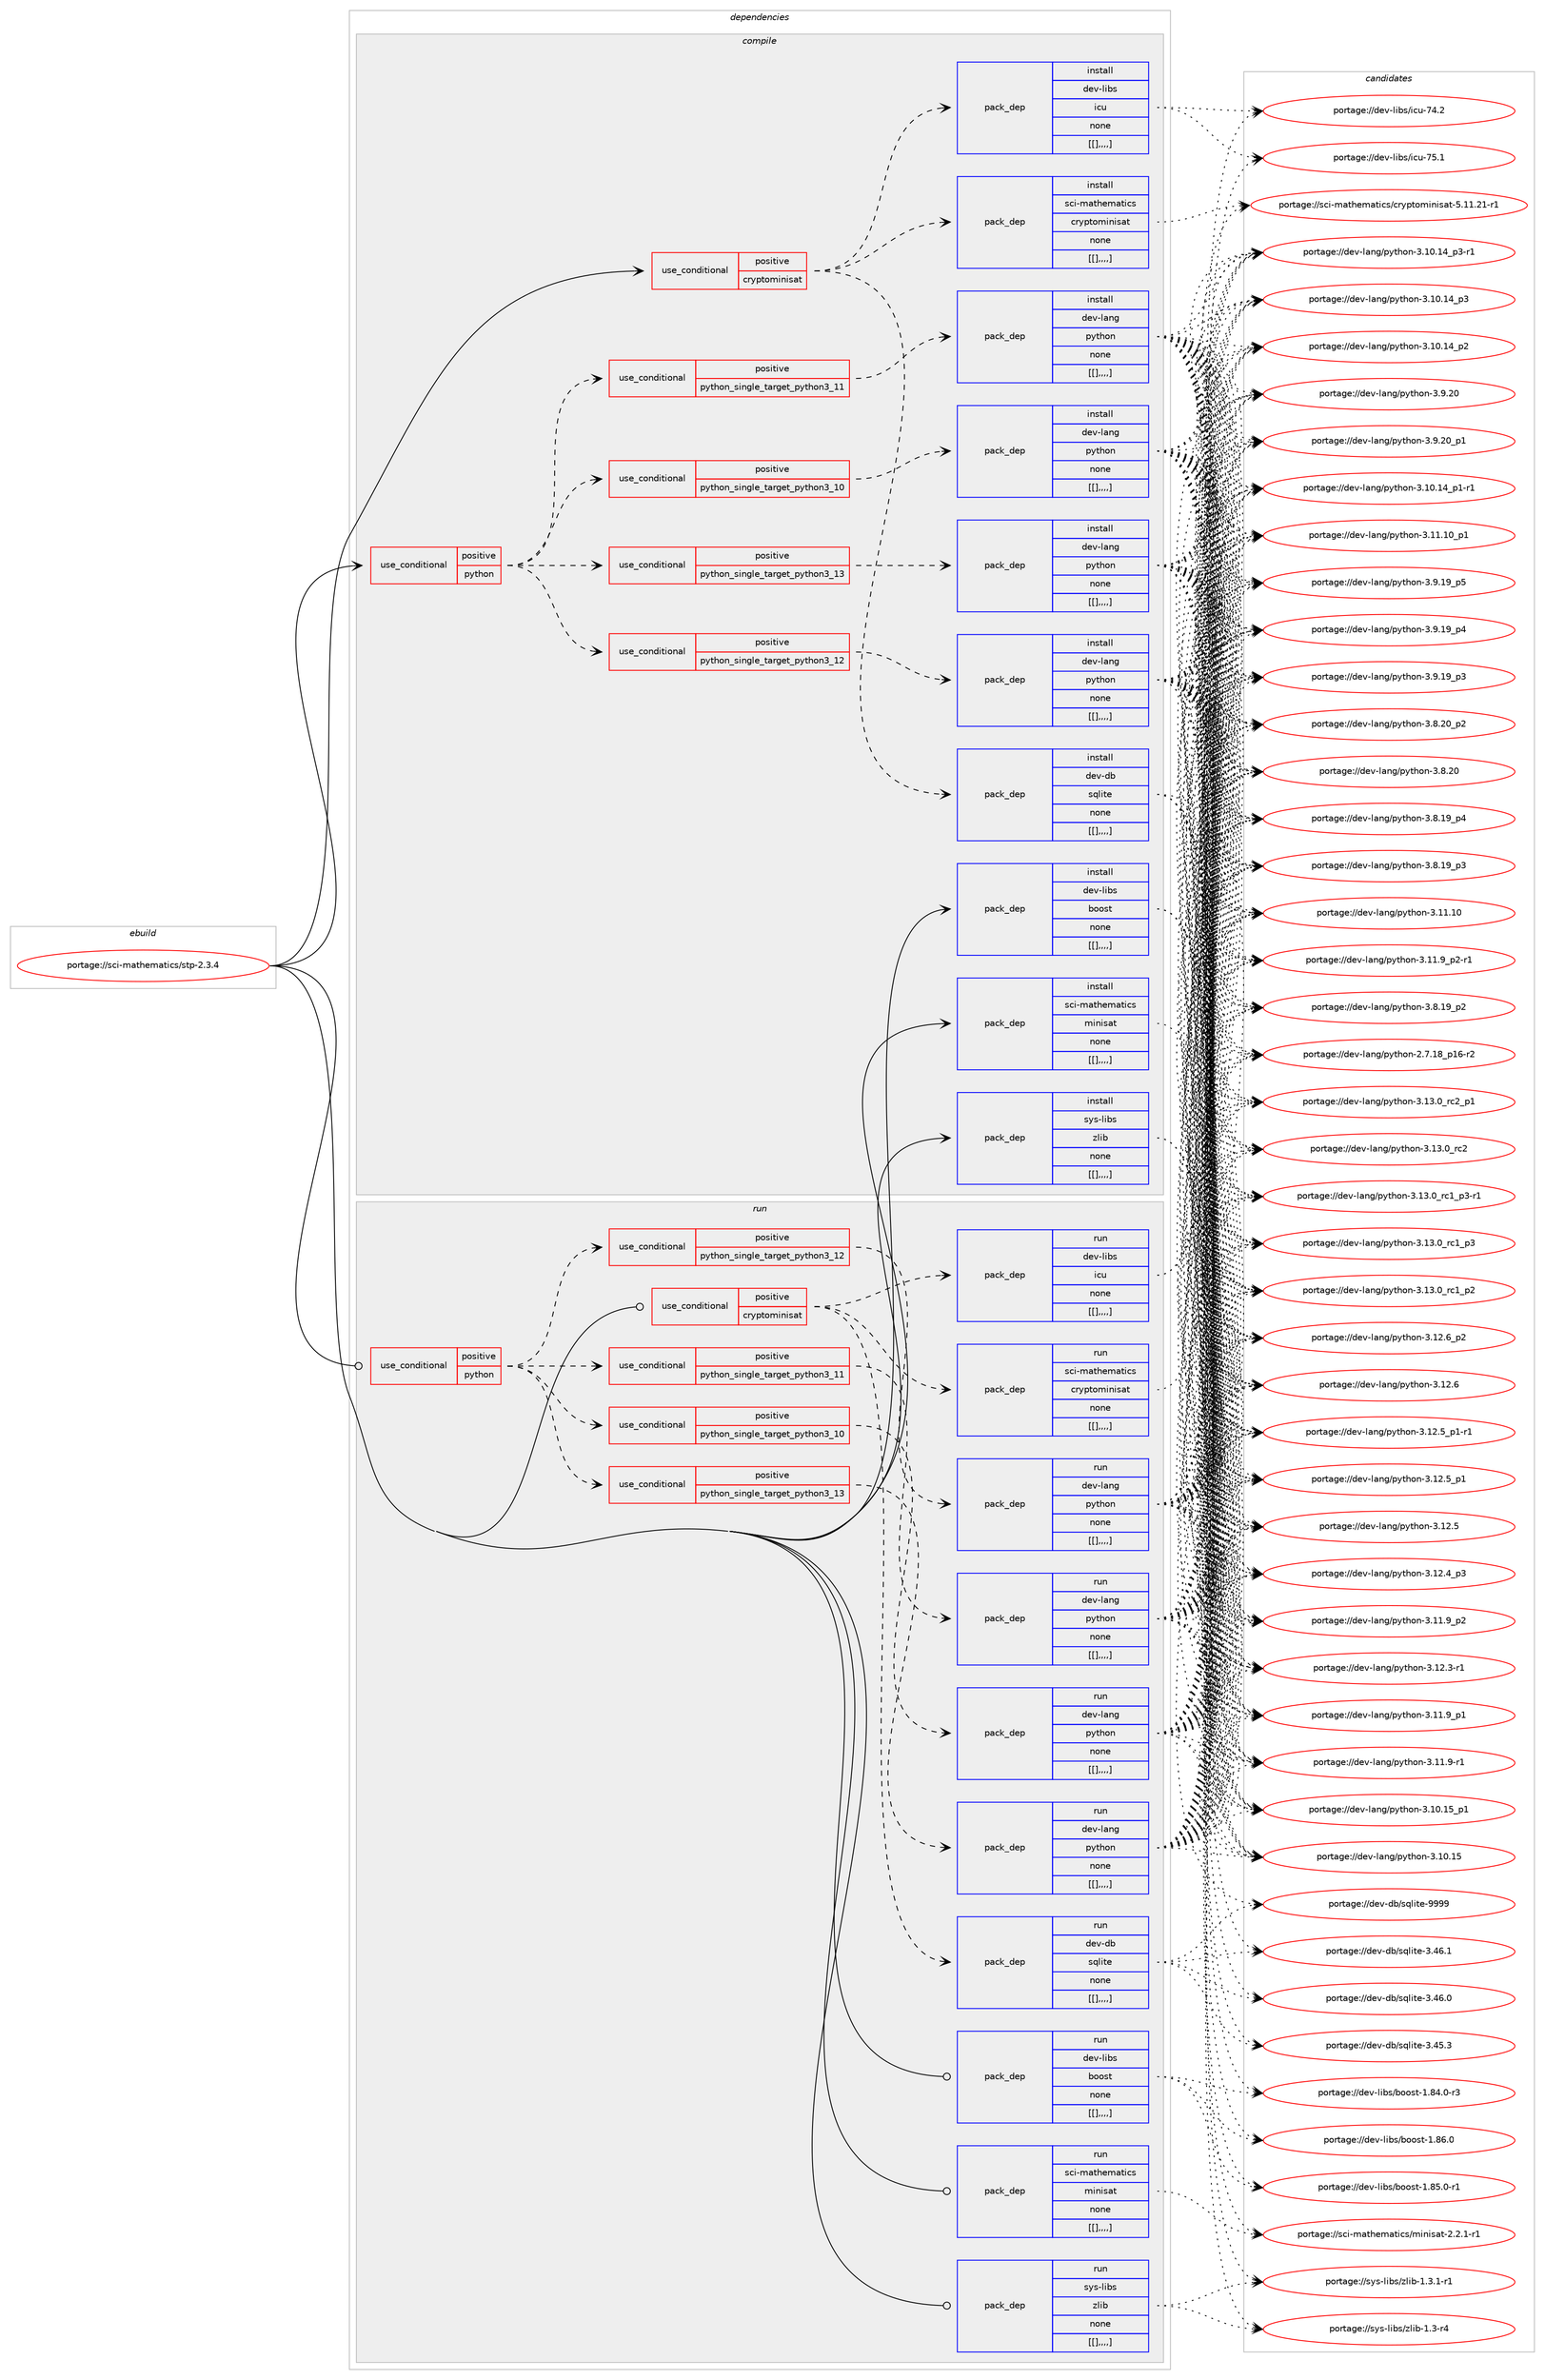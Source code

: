 digraph prolog {

# *************
# Graph options
# *************

newrank=true;
concentrate=true;
compound=true;
graph [rankdir=LR,fontname=Helvetica,fontsize=10,ranksep=1.5];#, ranksep=2.5, nodesep=0.2];
edge  [arrowhead=vee];
node  [fontname=Helvetica,fontsize=10];

# **********
# The ebuild
# **********

subgraph cluster_leftcol {
color=gray;
label=<<i>ebuild</i>>;
id [label="portage://sci-mathematics/stp-2.3.4", color=red, width=4, href="../sci-mathematics/stp-2.3.4.svg"];
}

# ****************
# The dependencies
# ****************

subgraph cluster_midcol {
color=gray;
label=<<i>dependencies</i>>;
subgraph cluster_compile {
fillcolor="#eeeeee";
style=filled;
label=<<i>compile</i>>;
subgraph cond112506 {
dependency419862 [label=<<TABLE BORDER="0" CELLBORDER="1" CELLSPACING="0" CELLPADDING="4"><TR><TD ROWSPAN="3" CELLPADDING="10">use_conditional</TD></TR><TR><TD>positive</TD></TR><TR><TD>cryptominisat</TD></TR></TABLE>>, shape=none, color=red];
subgraph pack304436 {
dependency419863 [label=<<TABLE BORDER="0" CELLBORDER="1" CELLSPACING="0" CELLPADDING="4" WIDTH="220"><TR><TD ROWSPAN="6" CELLPADDING="30">pack_dep</TD></TR><TR><TD WIDTH="110">install</TD></TR><TR><TD>dev-db</TD></TR><TR><TD>sqlite</TD></TR><TR><TD>none</TD></TR><TR><TD>[[],,,,]</TD></TR></TABLE>>, shape=none, color=blue];
}
dependency419862:e -> dependency419863:w [weight=20,style="dashed",arrowhead="vee"];
subgraph pack304437 {
dependency419864 [label=<<TABLE BORDER="0" CELLBORDER="1" CELLSPACING="0" CELLPADDING="4" WIDTH="220"><TR><TD ROWSPAN="6" CELLPADDING="30">pack_dep</TD></TR><TR><TD WIDTH="110">install</TD></TR><TR><TD>dev-libs</TD></TR><TR><TD>icu</TD></TR><TR><TD>none</TD></TR><TR><TD>[[],,,,]</TD></TR></TABLE>>, shape=none, color=blue];
}
dependency419862:e -> dependency419864:w [weight=20,style="dashed",arrowhead="vee"];
subgraph pack304438 {
dependency419865 [label=<<TABLE BORDER="0" CELLBORDER="1" CELLSPACING="0" CELLPADDING="4" WIDTH="220"><TR><TD ROWSPAN="6" CELLPADDING="30">pack_dep</TD></TR><TR><TD WIDTH="110">install</TD></TR><TR><TD>sci-mathematics</TD></TR><TR><TD>cryptominisat</TD></TR><TR><TD>none</TD></TR><TR><TD>[[],,,,]</TD></TR></TABLE>>, shape=none, color=blue];
}
dependency419862:e -> dependency419865:w [weight=20,style="dashed",arrowhead="vee"];
}
id:e -> dependency419862:w [weight=20,style="solid",arrowhead="vee"];
subgraph cond112507 {
dependency419866 [label=<<TABLE BORDER="0" CELLBORDER="1" CELLSPACING="0" CELLPADDING="4"><TR><TD ROWSPAN="3" CELLPADDING="10">use_conditional</TD></TR><TR><TD>positive</TD></TR><TR><TD>python</TD></TR></TABLE>>, shape=none, color=red];
subgraph cond112508 {
dependency419867 [label=<<TABLE BORDER="0" CELLBORDER="1" CELLSPACING="0" CELLPADDING="4"><TR><TD ROWSPAN="3" CELLPADDING="10">use_conditional</TD></TR><TR><TD>positive</TD></TR><TR><TD>python_single_target_python3_10</TD></TR></TABLE>>, shape=none, color=red];
subgraph pack304439 {
dependency419868 [label=<<TABLE BORDER="0" CELLBORDER="1" CELLSPACING="0" CELLPADDING="4" WIDTH="220"><TR><TD ROWSPAN="6" CELLPADDING="30">pack_dep</TD></TR><TR><TD WIDTH="110">install</TD></TR><TR><TD>dev-lang</TD></TR><TR><TD>python</TD></TR><TR><TD>none</TD></TR><TR><TD>[[],,,,]</TD></TR></TABLE>>, shape=none, color=blue];
}
dependency419867:e -> dependency419868:w [weight=20,style="dashed",arrowhead="vee"];
}
dependency419866:e -> dependency419867:w [weight=20,style="dashed",arrowhead="vee"];
subgraph cond112509 {
dependency419869 [label=<<TABLE BORDER="0" CELLBORDER="1" CELLSPACING="0" CELLPADDING="4"><TR><TD ROWSPAN="3" CELLPADDING="10">use_conditional</TD></TR><TR><TD>positive</TD></TR><TR><TD>python_single_target_python3_11</TD></TR></TABLE>>, shape=none, color=red];
subgraph pack304440 {
dependency419870 [label=<<TABLE BORDER="0" CELLBORDER="1" CELLSPACING="0" CELLPADDING="4" WIDTH="220"><TR><TD ROWSPAN="6" CELLPADDING="30">pack_dep</TD></TR><TR><TD WIDTH="110">install</TD></TR><TR><TD>dev-lang</TD></TR><TR><TD>python</TD></TR><TR><TD>none</TD></TR><TR><TD>[[],,,,]</TD></TR></TABLE>>, shape=none, color=blue];
}
dependency419869:e -> dependency419870:w [weight=20,style="dashed",arrowhead="vee"];
}
dependency419866:e -> dependency419869:w [weight=20,style="dashed",arrowhead="vee"];
subgraph cond112510 {
dependency419871 [label=<<TABLE BORDER="0" CELLBORDER="1" CELLSPACING="0" CELLPADDING="4"><TR><TD ROWSPAN="3" CELLPADDING="10">use_conditional</TD></TR><TR><TD>positive</TD></TR><TR><TD>python_single_target_python3_12</TD></TR></TABLE>>, shape=none, color=red];
subgraph pack304441 {
dependency419872 [label=<<TABLE BORDER="0" CELLBORDER="1" CELLSPACING="0" CELLPADDING="4" WIDTH="220"><TR><TD ROWSPAN="6" CELLPADDING="30">pack_dep</TD></TR><TR><TD WIDTH="110">install</TD></TR><TR><TD>dev-lang</TD></TR><TR><TD>python</TD></TR><TR><TD>none</TD></TR><TR><TD>[[],,,,]</TD></TR></TABLE>>, shape=none, color=blue];
}
dependency419871:e -> dependency419872:w [weight=20,style="dashed",arrowhead="vee"];
}
dependency419866:e -> dependency419871:w [weight=20,style="dashed",arrowhead="vee"];
subgraph cond112511 {
dependency419873 [label=<<TABLE BORDER="0" CELLBORDER="1" CELLSPACING="0" CELLPADDING="4"><TR><TD ROWSPAN="3" CELLPADDING="10">use_conditional</TD></TR><TR><TD>positive</TD></TR><TR><TD>python_single_target_python3_13</TD></TR></TABLE>>, shape=none, color=red];
subgraph pack304442 {
dependency419874 [label=<<TABLE BORDER="0" CELLBORDER="1" CELLSPACING="0" CELLPADDING="4" WIDTH="220"><TR><TD ROWSPAN="6" CELLPADDING="30">pack_dep</TD></TR><TR><TD WIDTH="110">install</TD></TR><TR><TD>dev-lang</TD></TR><TR><TD>python</TD></TR><TR><TD>none</TD></TR><TR><TD>[[],,,,]</TD></TR></TABLE>>, shape=none, color=blue];
}
dependency419873:e -> dependency419874:w [weight=20,style="dashed",arrowhead="vee"];
}
dependency419866:e -> dependency419873:w [weight=20,style="dashed",arrowhead="vee"];
}
id:e -> dependency419866:w [weight=20,style="solid",arrowhead="vee"];
subgraph pack304443 {
dependency419875 [label=<<TABLE BORDER="0" CELLBORDER="1" CELLSPACING="0" CELLPADDING="4" WIDTH="220"><TR><TD ROWSPAN="6" CELLPADDING="30">pack_dep</TD></TR><TR><TD WIDTH="110">install</TD></TR><TR><TD>dev-libs</TD></TR><TR><TD>boost</TD></TR><TR><TD>none</TD></TR><TR><TD>[[],,,,]</TD></TR></TABLE>>, shape=none, color=blue];
}
id:e -> dependency419875:w [weight=20,style="solid",arrowhead="vee"];
subgraph pack304444 {
dependency419876 [label=<<TABLE BORDER="0" CELLBORDER="1" CELLSPACING="0" CELLPADDING="4" WIDTH="220"><TR><TD ROWSPAN="6" CELLPADDING="30">pack_dep</TD></TR><TR><TD WIDTH="110">install</TD></TR><TR><TD>sci-mathematics</TD></TR><TR><TD>minisat</TD></TR><TR><TD>none</TD></TR><TR><TD>[[],,,,]</TD></TR></TABLE>>, shape=none, color=blue];
}
id:e -> dependency419876:w [weight=20,style="solid",arrowhead="vee"];
subgraph pack304445 {
dependency419877 [label=<<TABLE BORDER="0" CELLBORDER="1" CELLSPACING="0" CELLPADDING="4" WIDTH="220"><TR><TD ROWSPAN="6" CELLPADDING="30">pack_dep</TD></TR><TR><TD WIDTH="110">install</TD></TR><TR><TD>sys-libs</TD></TR><TR><TD>zlib</TD></TR><TR><TD>none</TD></TR><TR><TD>[[],,,,]</TD></TR></TABLE>>, shape=none, color=blue];
}
id:e -> dependency419877:w [weight=20,style="solid",arrowhead="vee"];
}
subgraph cluster_compileandrun {
fillcolor="#eeeeee";
style=filled;
label=<<i>compile and run</i>>;
}
subgraph cluster_run {
fillcolor="#eeeeee";
style=filled;
label=<<i>run</i>>;
subgraph cond112512 {
dependency419878 [label=<<TABLE BORDER="0" CELLBORDER="1" CELLSPACING="0" CELLPADDING="4"><TR><TD ROWSPAN="3" CELLPADDING="10">use_conditional</TD></TR><TR><TD>positive</TD></TR><TR><TD>cryptominisat</TD></TR></TABLE>>, shape=none, color=red];
subgraph pack304446 {
dependency419879 [label=<<TABLE BORDER="0" CELLBORDER="1" CELLSPACING="0" CELLPADDING="4" WIDTH="220"><TR><TD ROWSPAN="6" CELLPADDING="30">pack_dep</TD></TR><TR><TD WIDTH="110">run</TD></TR><TR><TD>dev-db</TD></TR><TR><TD>sqlite</TD></TR><TR><TD>none</TD></TR><TR><TD>[[],,,,]</TD></TR></TABLE>>, shape=none, color=blue];
}
dependency419878:e -> dependency419879:w [weight=20,style="dashed",arrowhead="vee"];
subgraph pack304447 {
dependency419880 [label=<<TABLE BORDER="0" CELLBORDER="1" CELLSPACING="0" CELLPADDING="4" WIDTH="220"><TR><TD ROWSPAN="6" CELLPADDING="30">pack_dep</TD></TR><TR><TD WIDTH="110">run</TD></TR><TR><TD>dev-libs</TD></TR><TR><TD>icu</TD></TR><TR><TD>none</TD></TR><TR><TD>[[],,,,]</TD></TR></TABLE>>, shape=none, color=blue];
}
dependency419878:e -> dependency419880:w [weight=20,style="dashed",arrowhead="vee"];
subgraph pack304448 {
dependency419881 [label=<<TABLE BORDER="0" CELLBORDER="1" CELLSPACING="0" CELLPADDING="4" WIDTH="220"><TR><TD ROWSPAN="6" CELLPADDING="30">pack_dep</TD></TR><TR><TD WIDTH="110">run</TD></TR><TR><TD>sci-mathematics</TD></TR><TR><TD>cryptominisat</TD></TR><TR><TD>none</TD></TR><TR><TD>[[],,,,]</TD></TR></TABLE>>, shape=none, color=blue];
}
dependency419878:e -> dependency419881:w [weight=20,style="dashed",arrowhead="vee"];
}
id:e -> dependency419878:w [weight=20,style="solid",arrowhead="odot"];
subgraph cond112513 {
dependency419882 [label=<<TABLE BORDER="0" CELLBORDER="1" CELLSPACING="0" CELLPADDING="4"><TR><TD ROWSPAN="3" CELLPADDING="10">use_conditional</TD></TR><TR><TD>positive</TD></TR><TR><TD>python</TD></TR></TABLE>>, shape=none, color=red];
subgraph cond112514 {
dependency419883 [label=<<TABLE BORDER="0" CELLBORDER="1" CELLSPACING="0" CELLPADDING="4"><TR><TD ROWSPAN="3" CELLPADDING="10">use_conditional</TD></TR><TR><TD>positive</TD></TR><TR><TD>python_single_target_python3_10</TD></TR></TABLE>>, shape=none, color=red];
subgraph pack304449 {
dependency419884 [label=<<TABLE BORDER="0" CELLBORDER="1" CELLSPACING="0" CELLPADDING="4" WIDTH="220"><TR><TD ROWSPAN="6" CELLPADDING="30">pack_dep</TD></TR><TR><TD WIDTH="110">run</TD></TR><TR><TD>dev-lang</TD></TR><TR><TD>python</TD></TR><TR><TD>none</TD></TR><TR><TD>[[],,,,]</TD></TR></TABLE>>, shape=none, color=blue];
}
dependency419883:e -> dependency419884:w [weight=20,style="dashed",arrowhead="vee"];
}
dependency419882:e -> dependency419883:w [weight=20,style="dashed",arrowhead="vee"];
subgraph cond112515 {
dependency419885 [label=<<TABLE BORDER="0" CELLBORDER="1" CELLSPACING="0" CELLPADDING="4"><TR><TD ROWSPAN="3" CELLPADDING="10">use_conditional</TD></TR><TR><TD>positive</TD></TR><TR><TD>python_single_target_python3_11</TD></TR></TABLE>>, shape=none, color=red];
subgraph pack304450 {
dependency419886 [label=<<TABLE BORDER="0" CELLBORDER="1" CELLSPACING="0" CELLPADDING="4" WIDTH="220"><TR><TD ROWSPAN="6" CELLPADDING="30">pack_dep</TD></TR><TR><TD WIDTH="110">run</TD></TR><TR><TD>dev-lang</TD></TR><TR><TD>python</TD></TR><TR><TD>none</TD></TR><TR><TD>[[],,,,]</TD></TR></TABLE>>, shape=none, color=blue];
}
dependency419885:e -> dependency419886:w [weight=20,style="dashed",arrowhead="vee"];
}
dependency419882:e -> dependency419885:w [weight=20,style="dashed",arrowhead="vee"];
subgraph cond112516 {
dependency419887 [label=<<TABLE BORDER="0" CELLBORDER="1" CELLSPACING="0" CELLPADDING="4"><TR><TD ROWSPAN="3" CELLPADDING="10">use_conditional</TD></TR><TR><TD>positive</TD></TR><TR><TD>python_single_target_python3_12</TD></TR></TABLE>>, shape=none, color=red];
subgraph pack304451 {
dependency419888 [label=<<TABLE BORDER="0" CELLBORDER="1" CELLSPACING="0" CELLPADDING="4" WIDTH="220"><TR><TD ROWSPAN="6" CELLPADDING="30">pack_dep</TD></TR><TR><TD WIDTH="110">run</TD></TR><TR><TD>dev-lang</TD></TR><TR><TD>python</TD></TR><TR><TD>none</TD></TR><TR><TD>[[],,,,]</TD></TR></TABLE>>, shape=none, color=blue];
}
dependency419887:e -> dependency419888:w [weight=20,style="dashed",arrowhead="vee"];
}
dependency419882:e -> dependency419887:w [weight=20,style="dashed",arrowhead="vee"];
subgraph cond112517 {
dependency419889 [label=<<TABLE BORDER="0" CELLBORDER="1" CELLSPACING="0" CELLPADDING="4"><TR><TD ROWSPAN="3" CELLPADDING="10">use_conditional</TD></TR><TR><TD>positive</TD></TR><TR><TD>python_single_target_python3_13</TD></TR></TABLE>>, shape=none, color=red];
subgraph pack304452 {
dependency419890 [label=<<TABLE BORDER="0" CELLBORDER="1" CELLSPACING="0" CELLPADDING="4" WIDTH="220"><TR><TD ROWSPAN="6" CELLPADDING="30">pack_dep</TD></TR><TR><TD WIDTH="110">run</TD></TR><TR><TD>dev-lang</TD></TR><TR><TD>python</TD></TR><TR><TD>none</TD></TR><TR><TD>[[],,,,]</TD></TR></TABLE>>, shape=none, color=blue];
}
dependency419889:e -> dependency419890:w [weight=20,style="dashed",arrowhead="vee"];
}
dependency419882:e -> dependency419889:w [weight=20,style="dashed",arrowhead="vee"];
}
id:e -> dependency419882:w [weight=20,style="solid",arrowhead="odot"];
subgraph pack304453 {
dependency419891 [label=<<TABLE BORDER="0" CELLBORDER="1" CELLSPACING="0" CELLPADDING="4" WIDTH="220"><TR><TD ROWSPAN="6" CELLPADDING="30">pack_dep</TD></TR><TR><TD WIDTH="110">run</TD></TR><TR><TD>dev-libs</TD></TR><TR><TD>boost</TD></TR><TR><TD>none</TD></TR><TR><TD>[[],,,,]</TD></TR></TABLE>>, shape=none, color=blue];
}
id:e -> dependency419891:w [weight=20,style="solid",arrowhead="odot"];
subgraph pack304454 {
dependency419892 [label=<<TABLE BORDER="0" CELLBORDER="1" CELLSPACING="0" CELLPADDING="4" WIDTH="220"><TR><TD ROWSPAN="6" CELLPADDING="30">pack_dep</TD></TR><TR><TD WIDTH="110">run</TD></TR><TR><TD>sci-mathematics</TD></TR><TR><TD>minisat</TD></TR><TR><TD>none</TD></TR><TR><TD>[[],,,,]</TD></TR></TABLE>>, shape=none, color=blue];
}
id:e -> dependency419892:w [weight=20,style="solid",arrowhead="odot"];
subgraph pack304455 {
dependency419893 [label=<<TABLE BORDER="0" CELLBORDER="1" CELLSPACING="0" CELLPADDING="4" WIDTH="220"><TR><TD ROWSPAN="6" CELLPADDING="30">pack_dep</TD></TR><TR><TD WIDTH="110">run</TD></TR><TR><TD>sys-libs</TD></TR><TR><TD>zlib</TD></TR><TR><TD>none</TD></TR><TR><TD>[[],,,,]</TD></TR></TABLE>>, shape=none, color=blue];
}
id:e -> dependency419893:w [weight=20,style="solid",arrowhead="odot"];
}
}

# **************
# The candidates
# **************

subgraph cluster_choices {
rank=same;
color=gray;
label=<<i>candidates</i>>;

subgraph choice304436 {
color=black;
nodesep=1;
choice1001011184510098471151131081051161014557575757 [label="portage://dev-db/sqlite-9999", color=red, width=4,href="../dev-db/sqlite-9999.svg"];
choice10010111845100984711511310810511610145514652544649 [label="portage://dev-db/sqlite-3.46.1", color=red, width=4,href="../dev-db/sqlite-3.46.1.svg"];
choice10010111845100984711511310810511610145514652544648 [label="portage://dev-db/sqlite-3.46.0", color=red, width=4,href="../dev-db/sqlite-3.46.0.svg"];
choice10010111845100984711511310810511610145514652534651 [label="portage://dev-db/sqlite-3.45.3", color=red, width=4,href="../dev-db/sqlite-3.45.3.svg"];
dependency419863:e -> choice1001011184510098471151131081051161014557575757:w [style=dotted,weight="100"];
dependency419863:e -> choice10010111845100984711511310810511610145514652544649:w [style=dotted,weight="100"];
dependency419863:e -> choice10010111845100984711511310810511610145514652544648:w [style=dotted,weight="100"];
dependency419863:e -> choice10010111845100984711511310810511610145514652534651:w [style=dotted,weight="100"];
}
subgraph choice304437 {
color=black;
nodesep=1;
choice100101118451081059811547105991174555534649 [label="portage://dev-libs/icu-75.1", color=red, width=4,href="../dev-libs/icu-75.1.svg"];
choice100101118451081059811547105991174555524650 [label="portage://dev-libs/icu-74.2", color=red, width=4,href="../dev-libs/icu-74.2.svg"];
dependency419864:e -> choice100101118451081059811547105991174555534649:w [style=dotted,weight="100"];
dependency419864:e -> choice100101118451081059811547105991174555524650:w [style=dotted,weight="100"];
}
subgraph choice304438 {
color=black;
nodesep=1;
choice115991054510997116104101109971161059911547991141211121161111091051101051159711645534649494650494511449 [label="portage://sci-mathematics/cryptominisat-5.11.21-r1", color=red, width=4,href="../sci-mathematics/cryptominisat-5.11.21-r1.svg"];
dependency419865:e -> choice115991054510997116104101109971161059911547991141211121161111091051101051159711645534649494650494511449:w [style=dotted,weight="100"];
}
subgraph choice304439 {
color=black;
nodesep=1;
choice100101118451089711010347112121116104111110455146495146489511499509511249 [label="portage://dev-lang/python-3.13.0_rc2_p1", color=red, width=4,href="../dev-lang/python-3.13.0_rc2_p1.svg"];
choice10010111845108971101034711212111610411111045514649514648951149950 [label="portage://dev-lang/python-3.13.0_rc2", color=red, width=4,href="../dev-lang/python-3.13.0_rc2.svg"];
choice1001011184510897110103471121211161041111104551464951464895114994995112514511449 [label="portage://dev-lang/python-3.13.0_rc1_p3-r1", color=red, width=4,href="../dev-lang/python-3.13.0_rc1_p3-r1.svg"];
choice100101118451089711010347112121116104111110455146495146489511499499511251 [label="portage://dev-lang/python-3.13.0_rc1_p3", color=red, width=4,href="../dev-lang/python-3.13.0_rc1_p3.svg"];
choice100101118451089711010347112121116104111110455146495146489511499499511250 [label="portage://dev-lang/python-3.13.0_rc1_p2", color=red, width=4,href="../dev-lang/python-3.13.0_rc1_p2.svg"];
choice100101118451089711010347112121116104111110455146495046549511250 [label="portage://dev-lang/python-3.12.6_p2", color=red, width=4,href="../dev-lang/python-3.12.6_p2.svg"];
choice10010111845108971101034711212111610411111045514649504654 [label="portage://dev-lang/python-3.12.6", color=red, width=4,href="../dev-lang/python-3.12.6.svg"];
choice1001011184510897110103471121211161041111104551464950465395112494511449 [label="portage://dev-lang/python-3.12.5_p1-r1", color=red, width=4,href="../dev-lang/python-3.12.5_p1-r1.svg"];
choice100101118451089711010347112121116104111110455146495046539511249 [label="portage://dev-lang/python-3.12.5_p1", color=red, width=4,href="../dev-lang/python-3.12.5_p1.svg"];
choice10010111845108971101034711212111610411111045514649504653 [label="portage://dev-lang/python-3.12.5", color=red, width=4,href="../dev-lang/python-3.12.5.svg"];
choice100101118451089711010347112121116104111110455146495046529511251 [label="portage://dev-lang/python-3.12.4_p3", color=red, width=4,href="../dev-lang/python-3.12.4_p3.svg"];
choice100101118451089711010347112121116104111110455146495046514511449 [label="portage://dev-lang/python-3.12.3-r1", color=red, width=4,href="../dev-lang/python-3.12.3-r1.svg"];
choice10010111845108971101034711212111610411111045514649494649489511249 [label="portage://dev-lang/python-3.11.10_p1", color=red, width=4,href="../dev-lang/python-3.11.10_p1.svg"];
choice1001011184510897110103471121211161041111104551464949464948 [label="portage://dev-lang/python-3.11.10", color=red, width=4,href="../dev-lang/python-3.11.10.svg"];
choice1001011184510897110103471121211161041111104551464949465795112504511449 [label="portage://dev-lang/python-3.11.9_p2-r1", color=red, width=4,href="../dev-lang/python-3.11.9_p2-r1.svg"];
choice100101118451089711010347112121116104111110455146494946579511250 [label="portage://dev-lang/python-3.11.9_p2", color=red, width=4,href="../dev-lang/python-3.11.9_p2.svg"];
choice100101118451089711010347112121116104111110455146494946579511249 [label="portage://dev-lang/python-3.11.9_p1", color=red, width=4,href="../dev-lang/python-3.11.9_p1.svg"];
choice100101118451089711010347112121116104111110455146494946574511449 [label="portage://dev-lang/python-3.11.9-r1", color=red, width=4,href="../dev-lang/python-3.11.9-r1.svg"];
choice10010111845108971101034711212111610411111045514649484649539511249 [label="portage://dev-lang/python-3.10.15_p1", color=red, width=4,href="../dev-lang/python-3.10.15_p1.svg"];
choice1001011184510897110103471121211161041111104551464948464953 [label="portage://dev-lang/python-3.10.15", color=red, width=4,href="../dev-lang/python-3.10.15.svg"];
choice100101118451089711010347112121116104111110455146494846495295112514511449 [label="portage://dev-lang/python-3.10.14_p3-r1", color=red, width=4,href="../dev-lang/python-3.10.14_p3-r1.svg"];
choice10010111845108971101034711212111610411111045514649484649529511251 [label="portage://dev-lang/python-3.10.14_p3", color=red, width=4,href="../dev-lang/python-3.10.14_p3.svg"];
choice10010111845108971101034711212111610411111045514649484649529511250 [label="portage://dev-lang/python-3.10.14_p2", color=red, width=4,href="../dev-lang/python-3.10.14_p2.svg"];
choice100101118451089711010347112121116104111110455146494846495295112494511449 [label="portage://dev-lang/python-3.10.14_p1-r1", color=red, width=4,href="../dev-lang/python-3.10.14_p1-r1.svg"];
choice100101118451089711010347112121116104111110455146574650489511249 [label="portage://dev-lang/python-3.9.20_p1", color=red, width=4,href="../dev-lang/python-3.9.20_p1.svg"];
choice10010111845108971101034711212111610411111045514657465048 [label="portage://dev-lang/python-3.9.20", color=red, width=4,href="../dev-lang/python-3.9.20.svg"];
choice100101118451089711010347112121116104111110455146574649579511253 [label="portage://dev-lang/python-3.9.19_p5", color=red, width=4,href="../dev-lang/python-3.9.19_p5.svg"];
choice100101118451089711010347112121116104111110455146574649579511252 [label="portage://dev-lang/python-3.9.19_p4", color=red, width=4,href="../dev-lang/python-3.9.19_p4.svg"];
choice100101118451089711010347112121116104111110455146574649579511251 [label="portage://dev-lang/python-3.9.19_p3", color=red, width=4,href="../dev-lang/python-3.9.19_p3.svg"];
choice100101118451089711010347112121116104111110455146564650489511250 [label="portage://dev-lang/python-3.8.20_p2", color=red, width=4,href="../dev-lang/python-3.8.20_p2.svg"];
choice10010111845108971101034711212111610411111045514656465048 [label="portage://dev-lang/python-3.8.20", color=red, width=4,href="../dev-lang/python-3.8.20.svg"];
choice100101118451089711010347112121116104111110455146564649579511252 [label="portage://dev-lang/python-3.8.19_p4", color=red, width=4,href="../dev-lang/python-3.8.19_p4.svg"];
choice100101118451089711010347112121116104111110455146564649579511251 [label="portage://dev-lang/python-3.8.19_p3", color=red, width=4,href="../dev-lang/python-3.8.19_p3.svg"];
choice100101118451089711010347112121116104111110455146564649579511250 [label="portage://dev-lang/python-3.8.19_p2", color=red, width=4,href="../dev-lang/python-3.8.19_p2.svg"];
choice100101118451089711010347112121116104111110455046554649569511249544511450 [label="portage://dev-lang/python-2.7.18_p16-r2", color=red, width=4,href="../dev-lang/python-2.7.18_p16-r2.svg"];
dependency419868:e -> choice100101118451089711010347112121116104111110455146495146489511499509511249:w [style=dotted,weight="100"];
dependency419868:e -> choice10010111845108971101034711212111610411111045514649514648951149950:w [style=dotted,weight="100"];
dependency419868:e -> choice1001011184510897110103471121211161041111104551464951464895114994995112514511449:w [style=dotted,weight="100"];
dependency419868:e -> choice100101118451089711010347112121116104111110455146495146489511499499511251:w [style=dotted,weight="100"];
dependency419868:e -> choice100101118451089711010347112121116104111110455146495146489511499499511250:w [style=dotted,weight="100"];
dependency419868:e -> choice100101118451089711010347112121116104111110455146495046549511250:w [style=dotted,weight="100"];
dependency419868:e -> choice10010111845108971101034711212111610411111045514649504654:w [style=dotted,weight="100"];
dependency419868:e -> choice1001011184510897110103471121211161041111104551464950465395112494511449:w [style=dotted,weight="100"];
dependency419868:e -> choice100101118451089711010347112121116104111110455146495046539511249:w [style=dotted,weight="100"];
dependency419868:e -> choice10010111845108971101034711212111610411111045514649504653:w [style=dotted,weight="100"];
dependency419868:e -> choice100101118451089711010347112121116104111110455146495046529511251:w [style=dotted,weight="100"];
dependency419868:e -> choice100101118451089711010347112121116104111110455146495046514511449:w [style=dotted,weight="100"];
dependency419868:e -> choice10010111845108971101034711212111610411111045514649494649489511249:w [style=dotted,weight="100"];
dependency419868:e -> choice1001011184510897110103471121211161041111104551464949464948:w [style=dotted,weight="100"];
dependency419868:e -> choice1001011184510897110103471121211161041111104551464949465795112504511449:w [style=dotted,weight="100"];
dependency419868:e -> choice100101118451089711010347112121116104111110455146494946579511250:w [style=dotted,weight="100"];
dependency419868:e -> choice100101118451089711010347112121116104111110455146494946579511249:w [style=dotted,weight="100"];
dependency419868:e -> choice100101118451089711010347112121116104111110455146494946574511449:w [style=dotted,weight="100"];
dependency419868:e -> choice10010111845108971101034711212111610411111045514649484649539511249:w [style=dotted,weight="100"];
dependency419868:e -> choice1001011184510897110103471121211161041111104551464948464953:w [style=dotted,weight="100"];
dependency419868:e -> choice100101118451089711010347112121116104111110455146494846495295112514511449:w [style=dotted,weight="100"];
dependency419868:e -> choice10010111845108971101034711212111610411111045514649484649529511251:w [style=dotted,weight="100"];
dependency419868:e -> choice10010111845108971101034711212111610411111045514649484649529511250:w [style=dotted,weight="100"];
dependency419868:e -> choice100101118451089711010347112121116104111110455146494846495295112494511449:w [style=dotted,weight="100"];
dependency419868:e -> choice100101118451089711010347112121116104111110455146574650489511249:w [style=dotted,weight="100"];
dependency419868:e -> choice10010111845108971101034711212111610411111045514657465048:w [style=dotted,weight="100"];
dependency419868:e -> choice100101118451089711010347112121116104111110455146574649579511253:w [style=dotted,weight="100"];
dependency419868:e -> choice100101118451089711010347112121116104111110455146574649579511252:w [style=dotted,weight="100"];
dependency419868:e -> choice100101118451089711010347112121116104111110455146574649579511251:w [style=dotted,weight="100"];
dependency419868:e -> choice100101118451089711010347112121116104111110455146564650489511250:w [style=dotted,weight="100"];
dependency419868:e -> choice10010111845108971101034711212111610411111045514656465048:w [style=dotted,weight="100"];
dependency419868:e -> choice100101118451089711010347112121116104111110455146564649579511252:w [style=dotted,weight="100"];
dependency419868:e -> choice100101118451089711010347112121116104111110455146564649579511251:w [style=dotted,weight="100"];
dependency419868:e -> choice100101118451089711010347112121116104111110455146564649579511250:w [style=dotted,weight="100"];
dependency419868:e -> choice100101118451089711010347112121116104111110455046554649569511249544511450:w [style=dotted,weight="100"];
}
subgraph choice304440 {
color=black;
nodesep=1;
choice100101118451089711010347112121116104111110455146495146489511499509511249 [label="portage://dev-lang/python-3.13.0_rc2_p1", color=red, width=4,href="../dev-lang/python-3.13.0_rc2_p1.svg"];
choice10010111845108971101034711212111610411111045514649514648951149950 [label="portage://dev-lang/python-3.13.0_rc2", color=red, width=4,href="../dev-lang/python-3.13.0_rc2.svg"];
choice1001011184510897110103471121211161041111104551464951464895114994995112514511449 [label="portage://dev-lang/python-3.13.0_rc1_p3-r1", color=red, width=4,href="../dev-lang/python-3.13.0_rc1_p3-r1.svg"];
choice100101118451089711010347112121116104111110455146495146489511499499511251 [label="portage://dev-lang/python-3.13.0_rc1_p3", color=red, width=4,href="../dev-lang/python-3.13.0_rc1_p3.svg"];
choice100101118451089711010347112121116104111110455146495146489511499499511250 [label="portage://dev-lang/python-3.13.0_rc1_p2", color=red, width=4,href="../dev-lang/python-3.13.0_rc1_p2.svg"];
choice100101118451089711010347112121116104111110455146495046549511250 [label="portage://dev-lang/python-3.12.6_p2", color=red, width=4,href="../dev-lang/python-3.12.6_p2.svg"];
choice10010111845108971101034711212111610411111045514649504654 [label="portage://dev-lang/python-3.12.6", color=red, width=4,href="../dev-lang/python-3.12.6.svg"];
choice1001011184510897110103471121211161041111104551464950465395112494511449 [label="portage://dev-lang/python-3.12.5_p1-r1", color=red, width=4,href="../dev-lang/python-3.12.5_p1-r1.svg"];
choice100101118451089711010347112121116104111110455146495046539511249 [label="portage://dev-lang/python-3.12.5_p1", color=red, width=4,href="../dev-lang/python-3.12.5_p1.svg"];
choice10010111845108971101034711212111610411111045514649504653 [label="portage://dev-lang/python-3.12.5", color=red, width=4,href="../dev-lang/python-3.12.5.svg"];
choice100101118451089711010347112121116104111110455146495046529511251 [label="portage://dev-lang/python-3.12.4_p3", color=red, width=4,href="../dev-lang/python-3.12.4_p3.svg"];
choice100101118451089711010347112121116104111110455146495046514511449 [label="portage://dev-lang/python-3.12.3-r1", color=red, width=4,href="../dev-lang/python-3.12.3-r1.svg"];
choice10010111845108971101034711212111610411111045514649494649489511249 [label="portage://dev-lang/python-3.11.10_p1", color=red, width=4,href="../dev-lang/python-3.11.10_p1.svg"];
choice1001011184510897110103471121211161041111104551464949464948 [label="portage://dev-lang/python-3.11.10", color=red, width=4,href="../dev-lang/python-3.11.10.svg"];
choice1001011184510897110103471121211161041111104551464949465795112504511449 [label="portage://dev-lang/python-3.11.9_p2-r1", color=red, width=4,href="../dev-lang/python-3.11.9_p2-r1.svg"];
choice100101118451089711010347112121116104111110455146494946579511250 [label="portage://dev-lang/python-3.11.9_p2", color=red, width=4,href="../dev-lang/python-3.11.9_p2.svg"];
choice100101118451089711010347112121116104111110455146494946579511249 [label="portage://dev-lang/python-3.11.9_p1", color=red, width=4,href="../dev-lang/python-3.11.9_p1.svg"];
choice100101118451089711010347112121116104111110455146494946574511449 [label="portage://dev-lang/python-3.11.9-r1", color=red, width=4,href="../dev-lang/python-3.11.9-r1.svg"];
choice10010111845108971101034711212111610411111045514649484649539511249 [label="portage://dev-lang/python-3.10.15_p1", color=red, width=4,href="../dev-lang/python-3.10.15_p1.svg"];
choice1001011184510897110103471121211161041111104551464948464953 [label="portage://dev-lang/python-3.10.15", color=red, width=4,href="../dev-lang/python-3.10.15.svg"];
choice100101118451089711010347112121116104111110455146494846495295112514511449 [label="portage://dev-lang/python-3.10.14_p3-r1", color=red, width=4,href="../dev-lang/python-3.10.14_p3-r1.svg"];
choice10010111845108971101034711212111610411111045514649484649529511251 [label="portage://dev-lang/python-3.10.14_p3", color=red, width=4,href="../dev-lang/python-3.10.14_p3.svg"];
choice10010111845108971101034711212111610411111045514649484649529511250 [label="portage://dev-lang/python-3.10.14_p2", color=red, width=4,href="../dev-lang/python-3.10.14_p2.svg"];
choice100101118451089711010347112121116104111110455146494846495295112494511449 [label="portage://dev-lang/python-3.10.14_p1-r1", color=red, width=4,href="../dev-lang/python-3.10.14_p1-r1.svg"];
choice100101118451089711010347112121116104111110455146574650489511249 [label="portage://dev-lang/python-3.9.20_p1", color=red, width=4,href="../dev-lang/python-3.9.20_p1.svg"];
choice10010111845108971101034711212111610411111045514657465048 [label="portage://dev-lang/python-3.9.20", color=red, width=4,href="../dev-lang/python-3.9.20.svg"];
choice100101118451089711010347112121116104111110455146574649579511253 [label="portage://dev-lang/python-3.9.19_p5", color=red, width=4,href="../dev-lang/python-3.9.19_p5.svg"];
choice100101118451089711010347112121116104111110455146574649579511252 [label="portage://dev-lang/python-3.9.19_p4", color=red, width=4,href="../dev-lang/python-3.9.19_p4.svg"];
choice100101118451089711010347112121116104111110455146574649579511251 [label="portage://dev-lang/python-3.9.19_p3", color=red, width=4,href="../dev-lang/python-3.9.19_p3.svg"];
choice100101118451089711010347112121116104111110455146564650489511250 [label="portage://dev-lang/python-3.8.20_p2", color=red, width=4,href="../dev-lang/python-3.8.20_p2.svg"];
choice10010111845108971101034711212111610411111045514656465048 [label="portage://dev-lang/python-3.8.20", color=red, width=4,href="../dev-lang/python-3.8.20.svg"];
choice100101118451089711010347112121116104111110455146564649579511252 [label="portage://dev-lang/python-3.8.19_p4", color=red, width=4,href="../dev-lang/python-3.8.19_p4.svg"];
choice100101118451089711010347112121116104111110455146564649579511251 [label="portage://dev-lang/python-3.8.19_p3", color=red, width=4,href="../dev-lang/python-3.8.19_p3.svg"];
choice100101118451089711010347112121116104111110455146564649579511250 [label="portage://dev-lang/python-3.8.19_p2", color=red, width=4,href="../dev-lang/python-3.8.19_p2.svg"];
choice100101118451089711010347112121116104111110455046554649569511249544511450 [label="portage://dev-lang/python-2.7.18_p16-r2", color=red, width=4,href="../dev-lang/python-2.7.18_p16-r2.svg"];
dependency419870:e -> choice100101118451089711010347112121116104111110455146495146489511499509511249:w [style=dotted,weight="100"];
dependency419870:e -> choice10010111845108971101034711212111610411111045514649514648951149950:w [style=dotted,weight="100"];
dependency419870:e -> choice1001011184510897110103471121211161041111104551464951464895114994995112514511449:w [style=dotted,weight="100"];
dependency419870:e -> choice100101118451089711010347112121116104111110455146495146489511499499511251:w [style=dotted,weight="100"];
dependency419870:e -> choice100101118451089711010347112121116104111110455146495146489511499499511250:w [style=dotted,weight="100"];
dependency419870:e -> choice100101118451089711010347112121116104111110455146495046549511250:w [style=dotted,weight="100"];
dependency419870:e -> choice10010111845108971101034711212111610411111045514649504654:w [style=dotted,weight="100"];
dependency419870:e -> choice1001011184510897110103471121211161041111104551464950465395112494511449:w [style=dotted,weight="100"];
dependency419870:e -> choice100101118451089711010347112121116104111110455146495046539511249:w [style=dotted,weight="100"];
dependency419870:e -> choice10010111845108971101034711212111610411111045514649504653:w [style=dotted,weight="100"];
dependency419870:e -> choice100101118451089711010347112121116104111110455146495046529511251:w [style=dotted,weight="100"];
dependency419870:e -> choice100101118451089711010347112121116104111110455146495046514511449:w [style=dotted,weight="100"];
dependency419870:e -> choice10010111845108971101034711212111610411111045514649494649489511249:w [style=dotted,weight="100"];
dependency419870:e -> choice1001011184510897110103471121211161041111104551464949464948:w [style=dotted,weight="100"];
dependency419870:e -> choice1001011184510897110103471121211161041111104551464949465795112504511449:w [style=dotted,weight="100"];
dependency419870:e -> choice100101118451089711010347112121116104111110455146494946579511250:w [style=dotted,weight="100"];
dependency419870:e -> choice100101118451089711010347112121116104111110455146494946579511249:w [style=dotted,weight="100"];
dependency419870:e -> choice100101118451089711010347112121116104111110455146494946574511449:w [style=dotted,weight="100"];
dependency419870:e -> choice10010111845108971101034711212111610411111045514649484649539511249:w [style=dotted,weight="100"];
dependency419870:e -> choice1001011184510897110103471121211161041111104551464948464953:w [style=dotted,weight="100"];
dependency419870:e -> choice100101118451089711010347112121116104111110455146494846495295112514511449:w [style=dotted,weight="100"];
dependency419870:e -> choice10010111845108971101034711212111610411111045514649484649529511251:w [style=dotted,weight="100"];
dependency419870:e -> choice10010111845108971101034711212111610411111045514649484649529511250:w [style=dotted,weight="100"];
dependency419870:e -> choice100101118451089711010347112121116104111110455146494846495295112494511449:w [style=dotted,weight="100"];
dependency419870:e -> choice100101118451089711010347112121116104111110455146574650489511249:w [style=dotted,weight="100"];
dependency419870:e -> choice10010111845108971101034711212111610411111045514657465048:w [style=dotted,weight="100"];
dependency419870:e -> choice100101118451089711010347112121116104111110455146574649579511253:w [style=dotted,weight="100"];
dependency419870:e -> choice100101118451089711010347112121116104111110455146574649579511252:w [style=dotted,weight="100"];
dependency419870:e -> choice100101118451089711010347112121116104111110455146574649579511251:w [style=dotted,weight="100"];
dependency419870:e -> choice100101118451089711010347112121116104111110455146564650489511250:w [style=dotted,weight="100"];
dependency419870:e -> choice10010111845108971101034711212111610411111045514656465048:w [style=dotted,weight="100"];
dependency419870:e -> choice100101118451089711010347112121116104111110455146564649579511252:w [style=dotted,weight="100"];
dependency419870:e -> choice100101118451089711010347112121116104111110455146564649579511251:w [style=dotted,weight="100"];
dependency419870:e -> choice100101118451089711010347112121116104111110455146564649579511250:w [style=dotted,weight="100"];
dependency419870:e -> choice100101118451089711010347112121116104111110455046554649569511249544511450:w [style=dotted,weight="100"];
}
subgraph choice304441 {
color=black;
nodesep=1;
choice100101118451089711010347112121116104111110455146495146489511499509511249 [label="portage://dev-lang/python-3.13.0_rc2_p1", color=red, width=4,href="../dev-lang/python-3.13.0_rc2_p1.svg"];
choice10010111845108971101034711212111610411111045514649514648951149950 [label="portage://dev-lang/python-3.13.0_rc2", color=red, width=4,href="../dev-lang/python-3.13.0_rc2.svg"];
choice1001011184510897110103471121211161041111104551464951464895114994995112514511449 [label="portage://dev-lang/python-3.13.0_rc1_p3-r1", color=red, width=4,href="../dev-lang/python-3.13.0_rc1_p3-r1.svg"];
choice100101118451089711010347112121116104111110455146495146489511499499511251 [label="portage://dev-lang/python-3.13.0_rc1_p3", color=red, width=4,href="../dev-lang/python-3.13.0_rc1_p3.svg"];
choice100101118451089711010347112121116104111110455146495146489511499499511250 [label="portage://dev-lang/python-3.13.0_rc1_p2", color=red, width=4,href="../dev-lang/python-3.13.0_rc1_p2.svg"];
choice100101118451089711010347112121116104111110455146495046549511250 [label="portage://dev-lang/python-3.12.6_p2", color=red, width=4,href="../dev-lang/python-3.12.6_p2.svg"];
choice10010111845108971101034711212111610411111045514649504654 [label="portage://dev-lang/python-3.12.6", color=red, width=4,href="../dev-lang/python-3.12.6.svg"];
choice1001011184510897110103471121211161041111104551464950465395112494511449 [label="portage://dev-lang/python-3.12.5_p1-r1", color=red, width=4,href="../dev-lang/python-3.12.5_p1-r1.svg"];
choice100101118451089711010347112121116104111110455146495046539511249 [label="portage://dev-lang/python-3.12.5_p1", color=red, width=4,href="../dev-lang/python-3.12.5_p1.svg"];
choice10010111845108971101034711212111610411111045514649504653 [label="portage://dev-lang/python-3.12.5", color=red, width=4,href="../dev-lang/python-3.12.5.svg"];
choice100101118451089711010347112121116104111110455146495046529511251 [label="portage://dev-lang/python-3.12.4_p3", color=red, width=4,href="../dev-lang/python-3.12.4_p3.svg"];
choice100101118451089711010347112121116104111110455146495046514511449 [label="portage://dev-lang/python-3.12.3-r1", color=red, width=4,href="../dev-lang/python-3.12.3-r1.svg"];
choice10010111845108971101034711212111610411111045514649494649489511249 [label="portage://dev-lang/python-3.11.10_p1", color=red, width=4,href="../dev-lang/python-3.11.10_p1.svg"];
choice1001011184510897110103471121211161041111104551464949464948 [label="portage://dev-lang/python-3.11.10", color=red, width=4,href="../dev-lang/python-3.11.10.svg"];
choice1001011184510897110103471121211161041111104551464949465795112504511449 [label="portage://dev-lang/python-3.11.9_p2-r1", color=red, width=4,href="../dev-lang/python-3.11.9_p2-r1.svg"];
choice100101118451089711010347112121116104111110455146494946579511250 [label="portage://dev-lang/python-3.11.9_p2", color=red, width=4,href="../dev-lang/python-3.11.9_p2.svg"];
choice100101118451089711010347112121116104111110455146494946579511249 [label="portage://dev-lang/python-3.11.9_p1", color=red, width=4,href="../dev-lang/python-3.11.9_p1.svg"];
choice100101118451089711010347112121116104111110455146494946574511449 [label="portage://dev-lang/python-3.11.9-r1", color=red, width=4,href="../dev-lang/python-3.11.9-r1.svg"];
choice10010111845108971101034711212111610411111045514649484649539511249 [label="portage://dev-lang/python-3.10.15_p1", color=red, width=4,href="../dev-lang/python-3.10.15_p1.svg"];
choice1001011184510897110103471121211161041111104551464948464953 [label="portage://dev-lang/python-3.10.15", color=red, width=4,href="../dev-lang/python-3.10.15.svg"];
choice100101118451089711010347112121116104111110455146494846495295112514511449 [label="portage://dev-lang/python-3.10.14_p3-r1", color=red, width=4,href="../dev-lang/python-3.10.14_p3-r1.svg"];
choice10010111845108971101034711212111610411111045514649484649529511251 [label="portage://dev-lang/python-3.10.14_p3", color=red, width=4,href="../dev-lang/python-3.10.14_p3.svg"];
choice10010111845108971101034711212111610411111045514649484649529511250 [label="portage://dev-lang/python-3.10.14_p2", color=red, width=4,href="../dev-lang/python-3.10.14_p2.svg"];
choice100101118451089711010347112121116104111110455146494846495295112494511449 [label="portage://dev-lang/python-3.10.14_p1-r1", color=red, width=4,href="../dev-lang/python-3.10.14_p1-r1.svg"];
choice100101118451089711010347112121116104111110455146574650489511249 [label="portage://dev-lang/python-3.9.20_p1", color=red, width=4,href="../dev-lang/python-3.9.20_p1.svg"];
choice10010111845108971101034711212111610411111045514657465048 [label="portage://dev-lang/python-3.9.20", color=red, width=4,href="../dev-lang/python-3.9.20.svg"];
choice100101118451089711010347112121116104111110455146574649579511253 [label="portage://dev-lang/python-3.9.19_p5", color=red, width=4,href="../dev-lang/python-3.9.19_p5.svg"];
choice100101118451089711010347112121116104111110455146574649579511252 [label="portage://dev-lang/python-3.9.19_p4", color=red, width=4,href="../dev-lang/python-3.9.19_p4.svg"];
choice100101118451089711010347112121116104111110455146574649579511251 [label="portage://dev-lang/python-3.9.19_p3", color=red, width=4,href="../dev-lang/python-3.9.19_p3.svg"];
choice100101118451089711010347112121116104111110455146564650489511250 [label="portage://dev-lang/python-3.8.20_p2", color=red, width=4,href="../dev-lang/python-3.8.20_p2.svg"];
choice10010111845108971101034711212111610411111045514656465048 [label="portage://dev-lang/python-3.8.20", color=red, width=4,href="../dev-lang/python-3.8.20.svg"];
choice100101118451089711010347112121116104111110455146564649579511252 [label="portage://dev-lang/python-3.8.19_p4", color=red, width=4,href="../dev-lang/python-3.8.19_p4.svg"];
choice100101118451089711010347112121116104111110455146564649579511251 [label="portage://dev-lang/python-3.8.19_p3", color=red, width=4,href="../dev-lang/python-3.8.19_p3.svg"];
choice100101118451089711010347112121116104111110455146564649579511250 [label="portage://dev-lang/python-3.8.19_p2", color=red, width=4,href="../dev-lang/python-3.8.19_p2.svg"];
choice100101118451089711010347112121116104111110455046554649569511249544511450 [label="portage://dev-lang/python-2.7.18_p16-r2", color=red, width=4,href="../dev-lang/python-2.7.18_p16-r2.svg"];
dependency419872:e -> choice100101118451089711010347112121116104111110455146495146489511499509511249:w [style=dotted,weight="100"];
dependency419872:e -> choice10010111845108971101034711212111610411111045514649514648951149950:w [style=dotted,weight="100"];
dependency419872:e -> choice1001011184510897110103471121211161041111104551464951464895114994995112514511449:w [style=dotted,weight="100"];
dependency419872:e -> choice100101118451089711010347112121116104111110455146495146489511499499511251:w [style=dotted,weight="100"];
dependency419872:e -> choice100101118451089711010347112121116104111110455146495146489511499499511250:w [style=dotted,weight="100"];
dependency419872:e -> choice100101118451089711010347112121116104111110455146495046549511250:w [style=dotted,weight="100"];
dependency419872:e -> choice10010111845108971101034711212111610411111045514649504654:w [style=dotted,weight="100"];
dependency419872:e -> choice1001011184510897110103471121211161041111104551464950465395112494511449:w [style=dotted,weight="100"];
dependency419872:e -> choice100101118451089711010347112121116104111110455146495046539511249:w [style=dotted,weight="100"];
dependency419872:e -> choice10010111845108971101034711212111610411111045514649504653:w [style=dotted,weight="100"];
dependency419872:e -> choice100101118451089711010347112121116104111110455146495046529511251:w [style=dotted,weight="100"];
dependency419872:e -> choice100101118451089711010347112121116104111110455146495046514511449:w [style=dotted,weight="100"];
dependency419872:e -> choice10010111845108971101034711212111610411111045514649494649489511249:w [style=dotted,weight="100"];
dependency419872:e -> choice1001011184510897110103471121211161041111104551464949464948:w [style=dotted,weight="100"];
dependency419872:e -> choice1001011184510897110103471121211161041111104551464949465795112504511449:w [style=dotted,weight="100"];
dependency419872:e -> choice100101118451089711010347112121116104111110455146494946579511250:w [style=dotted,weight="100"];
dependency419872:e -> choice100101118451089711010347112121116104111110455146494946579511249:w [style=dotted,weight="100"];
dependency419872:e -> choice100101118451089711010347112121116104111110455146494946574511449:w [style=dotted,weight="100"];
dependency419872:e -> choice10010111845108971101034711212111610411111045514649484649539511249:w [style=dotted,weight="100"];
dependency419872:e -> choice1001011184510897110103471121211161041111104551464948464953:w [style=dotted,weight="100"];
dependency419872:e -> choice100101118451089711010347112121116104111110455146494846495295112514511449:w [style=dotted,weight="100"];
dependency419872:e -> choice10010111845108971101034711212111610411111045514649484649529511251:w [style=dotted,weight="100"];
dependency419872:e -> choice10010111845108971101034711212111610411111045514649484649529511250:w [style=dotted,weight="100"];
dependency419872:e -> choice100101118451089711010347112121116104111110455146494846495295112494511449:w [style=dotted,weight="100"];
dependency419872:e -> choice100101118451089711010347112121116104111110455146574650489511249:w [style=dotted,weight="100"];
dependency419872:e -> choice10010111845108971101034711212111610411111045514657465048:w [style=dotted,weight="100"];
dependency419872:e -> choice100101118451089711010347112121116104111110455146574649579511253:w [style=dotted,weight="100"];
dependency419872:e -> choice100101118451089711010347112121116104111110455146574649579511252:w [style=dotted,weight="100"];
dependency419872:e -> choice100101118451089711010347112121116104111110455146574649579511251:w [style=dotted,weight="100"];
dependency419872:e -> choice100101118451089711010347112121116104111110455146564650489511250:w [style=dotted,weight="100"];
dependency419872:e -> choice10010111845108971101034711212111610411111045514656465048:w [style=dotted,weight="100"];
dependency419872:e -> choice100101118451089711010347112121116104111110455146564649579511252:w [style=dotted,weight="100"];
dependency419872:e -> choice100101118451089711010347112121116104111110455146564649579511251:w [style=dotted,weight="100"];
dependency419872:e -> choice100101118451089711010347112121116104111110455146564649579511250:w [style=dotted,weight="100"];
dependency419872:e -> choice100101118451089711010347112121116104111110455046554649569511249544511450:w [style=dotted,weight="100"];
}
subgraph choice304442 {
color=black;
nodesep=1;
choice100101118451089711010347112121116104111110455146495146489511499509511249 [label="portage://dev-lang/python-3.13.0_rc2_p1", color=red, width=4,href="../dev-lang/python-3.13.0_rc2_p1.svg"];
choice10010111845108971101034711212111610411111045514649514648951149950 [label="portage://dev-lang/python-3.13.0_rc2", color=red, width=4,href="../dev-lang/python-3.13.0_rc2.svg"];
choice1001011184510897110103471121211161041111104551464951464895114994995112514511449 [label="portage://dev-lang/python-3.13.0_rc1_p3-r1", color=red, width=4,href="../dev-lang/python-3.13.0_rc1_p3-r1.svg"];
choice100101118451089711010347112121116104111110455146495146489511499499511251 [label="portage://dev-lang/python-3.13.0_rc1_p3", color=red, width=4,href="../dev-lang/python-3.13.0_rc1_p3.svg"];
choice100101118451089711010347112121116104111110455146495146489511499499511250 [label="portage://dev-lang/python-3.13.0_rc1_p2", color=red, width=4,href="../dev-lang/python-3.13.0_rc1_p2.svg"];
choice100101118451089711010347112121116104111110455146495046549511250 [label="portage://dev-lang/python-3.12.6_p2", color=red, width=4,href="../dev-lang/python-3.12.6_p2.svg"];
choice10010111845108971101034711212111610411111045514649504654 [label="portage://dev-lang/python-3.12.6", color=red, width=4,href="../dev-lang/python-3.12.6.svg"];
choice1001011184510897110103471121211161041111104551464950465395112494511449 [label="portage://dev-lang/python-3.12.5_p1-r1", color=red, width=4,href="../dev-lang/python-3.12.5_p1-r1.svg"];
choice100101118451089711010347112121116104111110455146495046539511249 [label="portage://dev-lang/python-3.12.5_p1", color=red, width=4,href="../dev-lang/python-3.12.5_p1.svg"];
choice10010111845108971101034711212111610411111045514649504653 [label="portage://dev-lang/python-3.12.5", color=red, width=4,href="../dev-lang/python-3.12.5.svg"];
choice100101118451089711010347112121116104111110455146495046529511251 [label="portage://dev-lang/python-3.12.4_p3", color=red, width=4,href="../dev-lang/python-3.12.4_p3.svg"];
choice100101118451089711010347112121116104111110455146495046514511449 [label="portage://dev-lang/python-3.12.3-r1", color=red, width=4,href="../dev-lang/python-3.12.3-r1.svg"];
choice10010111845108971101034711212111610411111045514649494649489511249 [label="portage://dev-lang/python-3.11.10_p1", color=red, width=4,href="../dev-lang/python-3.11.10_p1.svg"];
choice1001011184510897110103471121211161041111104551464949464948 [label="portage://dev-lang/python-3.11.10", color=red, width=4,href="../dev-lang/python-3.11.10.svg"];
choice1001011184510897110103471121211161041111104551464949465795112504511449 [label="portage://dev-lang/python-3.11.9_p2-r1", color=red, width=4,href="../dev-lang/python-3.11.9_p2-r1.svg"];
choice100101118451089711010347112121116104111110455146494946579511250 [label="portage://dev-lang/python-3.11.9_p2", color=red, width=4,href="../dev-lang/python-3.11.9_p2.svg"];
choice100101118451089711010347112121116104111110455146494946579511249 [label="portage://dev-lang/python-3.11.9_p1", color=red, width=4,href="../dev-lang/python-3.11.9_p1.svg"];
choice100101118451089711010347112121116104111110455146494946574511449 [label="portage://dev-lang/python-3.11.9-r1", color=red, width=4,href="../dev-lang/python-3.11.9-r1.svg"];
choice10010111845108971101034711212111610411111045514649484649539511249 [label="portage://dev-lang/python-3.10.15_p1", color=red, width=4,href="../dev-lang/python-3.10.15_p1.svg"];
choice1001011184510897110103471121211161041111104551464948464953 [label="portage://dev-lang/python-3.10.15", color=red, width=4,href="../dev-lang/python-3.10.15.svg"];
choice100101118451089711010347112121116104111110455146494846495295112514511449 [label="portage://dev-lang/python-3.10.14_p3-r1", color=red, width=4,href="../dev-lang/python-3.10.14_p3-r1.svg"];
choice10010111845108971101034711212111610411111045514649484649529511251 [label="portage://dev-lang/python-3.10.14_p3", color=red, width=4,href="../dev-lang/python-3.10.14_p3.svg"];
choice10010111845108971101034711212111610411111045514649484649529511250 [label="portage://dev-lang/python-3.10.14_p2", color=red, width=4,href="../dev-lang/python-3.10.14_p2.svg"];
choice100101118451089711010347112121116104111110455146494846495295112494511449 [label="portage://dev-lang/python-3.10.14_p1-r1", color=red, width=4,href="../dev-lang/python-3.10.14_p1-r1.svg"];
choice100101118451089711010347112121116104111110455146574650489511249 [label="portage://dev-lang/python-3.9.20_p1", color=red, width=4,href="../dev-lang/python-3.9.20_p1.svg"];
choice10010111845108971101034711212111610411111045514657465048 [label="portage://dev-lang/python-3.9.20", color=red, width=4,href="../dev-lang/python-3.9.20.svg"];
choice100101118451089711010347112121116104111110455146574649579511253 [label="portage://dev-lang/python-3.9.19_p5", color=red, width=4,href="../dev-lang/python-3.9.19_p5.svg"];
choice100101118451089711010347112121116104111110455146574649579511252 [label="portage://dev-lang/python-3.9.19_p4", color=red, width=4,href="../dev-lang/python-3.9.19_p4.svg"];
choice100101118451089711010347112121116104111110455146574649579511251 [label="portage://dev-lang/python-3.9.19_p3", color=red, width=4,href="../dev-lang/python-3.9.19_p3.svg"];
choice100101118451089711010347112121116104111110455146564650489511250 [label="portage://dev-lang/python-3.8.20_p2", color=red, width=4,href="../dev-lang/python-3.8.20_p2.svg"];
choice10010111845108971101034711212111610411111045514656465048 [label="portage://dev-lang/python-3.8.20", color=red, width=4,href="../dev-lang/python-3.8.20.svg"];
choice100101118451089711010347112121116104111110455146564649579511252 [label="portage://dev-lang/python-3.8.19_p4", color=red, width=4,href="../dev-lang/python-3.8.19_p4.svg"];
choice100101118451089711010347112121116104111110455146564649579511251 [label="portage://dev-lang/python-3.8.19_p3", color=red, width=4,href="../dev-lang/python-3.8.19_p3.svg"];
choice100101118451089711010347112121116104111110455146564649579511250 [label="portage://dev-lang/python-3.8.19_p2", color=red, width=4,href="../dev-lang/python-3.8.19_p2.svg"];
choice100101118451089711010347112121116104111110455046554649569511249544511450 [label="portage://dev-lang/python-2.7.18_p16-r2", color=red, width=4,href="../dev-lang/python-2.7.18_p16-r2.svg"];
dependency419874:e -> choice100101118451089711010347112121116104111110455146495146489511499509511249:w [style=dotted,weight="100"];
dependency419874:e -> choice10010111845108971101034711212111610411111045514649514648951149950:w [style=dotted,weight="100"];
dependency419874:e -> choice1001011184510897110103471121211161041111104551464951464895114994995112514511449:w [style=dotted,weight="100"];
dependency419874:e -> choice100101118451089711010347112121116104111110455146495146489511499499511251:w [style=dotted,weight="100"];
dependency419874:e -> choice100101118451089711010347112121116104111110455146495146489511499499511250:w [style=dotted,weight="100"];
dependency419874:e -> choice100101118451089711010347112121116104111110455146495046549511250:w [style=dotted,weight="100"];
dependency419874:e -> choice10010111845108971101034711212111610411111045514649504654:w [style=dotted,weight="100"];
dependency419874:e -> choice1001011184510897110103471121211161041111104551464950465395112494511449:w [style=dotted,weight="100"];
dependency419874:e -> choice100101118451089711010347112121116104111110455146495046539511249:w [style=dotted,weight="100"];
dependency419874:e -> choice10010111845108971101034711212111610411111045514649504653:w [style=dotted,weight="100"];
dependency419874:e -> choice100101118451089711010347112121116104111110455146495046529511251:w [style=dotted,weight="100"];
dependency419874:e -> choice100101118451089711010347112121116104111110455146495046514511449:w [style=dotted,weight="100"];
dependency419874:e -> choice10010111845108971101034711212111610411111045514649494649489511249:w [style=dotted,weight="100"];
dependency419874:e -> choice1001011184510897110103471121211161041111104551464949464948:w [style=dotted,weight="100"];
dependency419874:e -> choice1001011184510897110103471121211161041111104551464949465795112504511449:w [style=dotted,weight="100"];
dependency419874:e -> choice100101118451089711010347112121116104111110455146494946579511250:w [style=dotted,weight="100"];
dependency419874:e -> choice100101118451089711010347112121116104111110455146494946579511249:w [style=dotted,weight="100"];
dependency419874:e -> choice100101118451089711010347112121116104111110455146494946574511449:w [style=dotted,weight="100"];
dependency419874:e -> choice10010111845108971101034711212111610411111045514649484649539511249:w [style=dotted,weight="100"];
dependency419874:e -> choice1001011184510897110103471121211161041111104551464948464953:w [style=dotted,weight="100"];
dependency419874:e -> choice100101118451089711010347112121116104111110455146494846495295112514511449:w [style=dotted,weight="100"];
dependency419874:e -> choice10010111845108971101034711212111610411111045514649484649529511251:w [style=dotted,weight="100"];
dependency419874:e -> choice10010111845108971101034711212111610411111045514649484649529511250:w [style=dotted,weight="100"];
dependency419874:e -> choice100101118451089711010347112121116104111110455146494846495295112494511449:w [style=dotted,weight="100"];
dependency419874:e -> choice100101118451089711010347112121116104111110455146574650489511249:w [style=dotted,weight="100"];
dependency419874:e -> choice10010111845108971101034711212111610411111045514657465048:w [style=dotted,weight="100"];
dependency419874:e -> choice100101118451089711010347112121116104111110455146574649579511253:w [style=dotted,weight="100"];
dependency419874:e -> choice100101118451089711010347112121116104111110455146574649579511252:w [style=dotted,weight="100"];
dependency419874:e -> choice100101118451089711010347112121116104111110455146574649579511251:w [style=dotted,weight="100"];
dependency419874:e -> choice100101118451089711010347112121116104111110455146564650489511250:w [style=dotted,weight="100"];
dependency419874:e -> choice10010111845108971101034711212111610411111045514656465048:w [style=dotted,weight="100"];
dependency419874:e -> choice100101118451089711010347112121116104111110455146564649579511252:w [style=dotted,weight="100"];
dependency419874:e -> choice100101118451089711010347112121116104111110455146564649579511251:w [style=dotted,weight="100"];
dependency419874:e -> choice100101118451089711010347112121116104111110455146564649579511250:w [style=dotted,weight="100"];
dependency419874:e -> choice100101118451089711010347112121116104111110455046554649569511249544511450:w [style=dotted,weight="100"];
}
subgraph choice304443 {
color=black;
nodesep=1;
choice1001011184510810598115479811111111511645494656544648 [label="portage://dev-libs/boost-1.86.0", color=red, width=4,href="../dev-libs/boost-1.86.0.svg"];
choice10010111845108105981154798111111115116454946565346484511449 [label="portage://dev-libs/boost-1.85.0-r1", color=red, width=4,href="../dev-libs/boost-1.85.0-r1.svg"];
choice10010111845108105981154798111111115116454946565246484511451 [label="portage://dev-libs/boost-1.84.0-r3", color=red, width=4,href="../dev-libs/boost-1.84.0-r3.svg"];
dependency419875:e -> choice1001011184510810598115479811111111511645494656544648:w [style=dotted,weight="100"];
dependency419875:e -> choice10010111845108105981154798111111115116454946565346484511449:w [style=dotted,weight="100"];
dependency419875:e -> choice10010111845108105981154798111111115116454946565246484511451:w [style=dotted,weight="100"];
}
subgraph choice304444 {
color=black;
nodesep=1;
choice115991054510997116104101109971161059911547109105110105115971164550465046494511449 [label="portage://sci-mathematics/minisat-2.2.1-r1", color=red, width=4,href="../sci-mathematics/minisat-2.2.1-r1.svg"];
dependency419876:e -> choice115991054510997116104101109971161059911547109105110105115971164550465046494511449:w [style=dotted,weight="100"];
}
subgraph choice304445 {
color=black;
nodesep=1;
choice115121115451081059811547122108105984549465146494511449 [label="portage://sys-libs/zlib-1.3.1-r1", color=red, width=4,href="../sys-libs/zlib-1.3.1-r1.svg"];
choice11512111545108105981154712210810598454946514511452 [label="portage://sys-libs/zlib-1.3-r4", color=red, width=4,href="../sys-libs/zlib-1.3-r4.svg"];
dependency419877:e -> choice115121115451081059811547122108105984549465146494511449:w [style=dotted,weight="100"];
dependency419877:e -> choice11512111545108105981154712210810598454946514511452:w [style=dotted,weight="100"];
}
subgraph choice304446 {
color=black;
nodesep=1;
choice1001011184510098471151131081051161014557575757 [label="portage://dev-db/sqlite-9999", color=red, width=4,href="../dev-db/sqlite-9999.svg"];
choice10010111845100984711511310810511610145514652544649 [label="portage://dev-db/sqlite-3.46.1", color=red, width=4,href="../dev-db/sqlite-3.46.1.svg"];
choice10010111845100984711511310810511610145514652544648 [label="portage://dev-db/sqlite-3.46.0", color=red, width=4,href="../dev-db/sqlite-3.46.0.svg"];
choice10010111845100984711511310810511610145514652534651 [label="portage://dev-db/sqlite-3.45.3", color=red, width=4,href="../dev-db/sqlite-3.45.3.svg"];
dependency419879:e -> choice1001011184510098471151131081051161014557575757:w [style=dotted,weight="100"];
dependency419879:e -> choice10010111845100984711511310810511610145514652544649:w [style=dotted,weight="100"];
dependency419879:e -> choice10010111845100984711511310810511610145514652544648:w [style=dotted,weight="100"];
dependency419879:e -> choice10010111845100984711511310810511610145514652534651:w [style=dotted,weight="100"];
}
subgraph choice304447 {
color=black;
nodesep=1;
choice100101118451081059811547105991174555534649 [label="portage://dev-libs/icu-75.1", color=red, width=4,href="../dev-libs/icu-75.1.svg"];
choice100101118451081059811547105991174555524650 [label="portage://dev-libs/icu-74.2", color=red, width=4,href="../dev-libs/icu-74.2.svg"];
dependency419880:e -> choice100101118451081059811547105991174555534649:w [style=dotted,weight="100"];
dependency419880:e -> choice100101118451081059811547105991174555524650:w [style=dotted,weight="100"];
}
subgraph choice304448 {
color=black;
nodesep=1;
choice115991054510997116104101109971161059911547991141211121161111091051101051159711645534649494650494511449 [label="portage://sci-mathematics/cryptominisat-5.11.21-r1", color=red, width=4,href="../sci-mathematics/cryptominisat-5.11.21-r1.svg"];
dependency419881:e -> choice115991054510997116104101109971161059911547991141211121161111091051101051159711645534649494650494511449:w [style=dotted,weight="100"];
}
subgraph choice304449 {
color=black;
nodesep=1;
choice100101118451089711010347112121116104111110455146495146489511499509511249 [label="portage://dev-lang/python-3.13.0_rc2_p1", color=red, width=4,href="../dev-lang/python-3.13.0_rc2_p1.svg"];
choice10010111845108971101034711212111610411111045514649514648951149950 [label="portage://dev-lang/python-3.13.0_rc2", color=red, width=4,href="../dev-lang/python-3.13.0_rc2.svg"];
choice1001011184510897110103471121211161041111104551464951464895114994995112514511449 [label="portage://dev-lang/python-3.13.0_rc1_p3-r1", color=red, width=4,href="../dev-lang/python-3.13.0_rc1_p3-r1.svg"];
choice100101118451089711010347112121116104111110455146495146489511499499511251 [label="portage://dev-lang/python-3.13.0_rc1_p3", color=red, width=4,href="../dev-lang/python-3.13.0_rc1_p3.svg"];
choice100101118451089711010347112121116104111110455146495146489511499499511250 [label="portage://dev-lang/python-3.13.0_rc1_p2", color=red, width=4,href="../dev-lang/python-3.13.0_rc1_p2.svg"];
choice100101118451089711010347112121116104111110455146495046549511250 [label="portage://dev-lang/python-3.12.6_p2", color=red, width=4,href="../dev-lang/python-3.12.6_p2.svg"];
choice10010111845108971101034711212111610411111045514649504654 [label="portage://dev-lang/python-3.12.6", color=red, width=4,href="../dev-lang/python-3.12.6.svg"];
choice1001011184510897110103471121211161041111104551464950465395112494511449 [label="portage://dev-lang/python-3.12.5_p1-r1", color=red, width=4,href="../dev-lang/python-3.12.5_p1-r1.svg"];
choice100101118451089711010347112121116104111110455146495046539511249 [label="portage://dev-lang/python-3.12.5_p1", color=red, width=4,href="../dev-lang/python-3.12.5_p1.svg"];
choice10010111845108971101034711212111610411111045514649504653 [label="portage://dev-lang/python-3.12.5", color=red, width=4,href="../dev-lang/python-3.12.5.svg"];
choice100101118451089711010347112121116104111110455146495046529511251 [label="portage://dev-lang/python-3.12.4_p3", color=red, width=4,href="../dev-lang/python-3.12.4_p3.svg"];
choice100101118451089711010347112121116104111110455146495046514511449 [label="portage://dev-lang/python-3.12.3-r1", color=red, width=4,href="../dev-lang/python-3.12.3-r1.svg"];
choice10010111845108971101034711212111610411111045514649494649489511249 [label="portage://dev-lang/python-3.11.10_p1", color=red, width=4,href="../dev-lang/python-3.11.10_p1.svg"];
choice1001011184510897110103471121211161041111104551464949464948 [label="portage://dev-lang/python-3.11.10", color=red, width=4,href="../dev-lang/python-3.11.10.svg"];
choice1001011184510897110103471121211161041111104551464949465795112504511449 [label="portage://dev-lang/python-3.11.9_p2-r1", color=red, width=4,href="../dev-lang/python-3.11.9_p2-r1.svg"];
choice100101118451089711010347112121116104111110455146494946579511250 [label="portage://dev-lang/python-3.11.9_p2", color=red, width=4,href="../dev-lang/python-3.11.9_p2.svg"];
choice100101118451089711010347112121116104111110455146494946579511249 [label="portage://dev-lang/python-3.11.9_p1", color=red, width=4,href="../dev-lang/python-3.11.9_p1.svg"];
choice100101118451089711010347112121116104111110455146494946574511449 [label="portage://dev-lang/python-3.11.9-r1", color=red, width=4,href="../dev-lang/python-3.11.9-r1.svg"];
choice10010111845108971101034711212111610411111045514649484649539511249 [label="portage://dev-lang/python-3.10.15_p1", color=red, width=4,href="../dev-lang/python-3.10.15_p1.svg"];
choice1001011184510897110103471121211161041111104551464948464953 [label="portage://dev-lang/python-3.10.15", color=red, width=4,href="../dev-lang/python-3.10.15.svg"];
choice100101118451089711010347112121116104111110455146494846495295112514511449 [label="portage://dev-lang/python-3.10.14_p3-r1", color=red, width=4,href="../dev-lang/python-3.10.14_p3-r1.svg"];
choice10010111845108971101034711212111610411111045514649484649529511251 [label="portage://dev-lang/python-3.10.14_p3", color=red, width=4,href="../dev-lang/python-3.10.14_p3.svg"];
choice10010111845108971101034711212111610411111045514649484649529511250 [label="portage://dev-lang/python-3.10.14_p2", color=red, width=4,href="../dev-lang/python-3.10.14_p2.svg"];
choice100101118451089711010347112121116104111110455146494846495295112494511449 [label="portage://dev-lang/python-3.10.14_p1-r1", color=red, width=4,href="../dev-lang/python-3.10.14_p1-r1.svg"];
choice100101118451089711010347112121116104111110455146574650489511249 [label="portage://dev-lang/python-3.9.20_p1", color=red, width=4,href="../dev-lang/python-3.9.20_p1.svg"];
choice10010111845108971101034711212111610411111045514657465048 [label="portage://dev-lang/python-3.9.20", color=red, width=4,href="../dev-lang/python-3.9.20.svg"];
choice100101118451089711010347112121116104111110455146574649579511253 [label="portage://dev-lang/python-3.9.19_p5", color=red, width=4,href="../dev-lang/python-3.9.19_p5.svg"];
choice100101118451089711010347112121116104111110455146574649579511252 [label="portage://dev-lang/python-3.9.19_p4", color=red, width=4,href="../dev-lang/python-3.9.19_p4.svg"];
choice100101118451089711010347112121116104111110455146574649579511251 [label="portage://dev-lang/python-3.9.19_p3", color=red, width=4,href="../dev-lang/python-3.9.19_p3.svg"];
choice100101118451089711010347112121116104111110455146564650489511250 [label="portage://dev-lang/python-3.8.20_p2", color=red, width=4,href="../dev-lang/python-3.8.20_p2.svg"];
choice10010111845108971101034711212111610411111045514656465048 [label="portage://dev-lang/python-3.8.20", color=red, width=4,href="../dev-lang/python-3.8.20.svg"];
choice100101118451089711010347112121116104111110455146564649579511252 [label="portage://dev-lang/python-3.8.19_p4", color=red, width=4,href="../dev-lang/python-3.8.19_p4.svg"];
choice100101118451089711010347112121116104111110455146564649579511251 [label="portage://dev-lang/python-3.8.19_p3", color=red, width=4,href="../dev-lang/python-3.8.19_p3.svg"];
choice100101118451089711010347112121116104111110455146564649579511250 [label="portage://dev-lang/python-3.8.19_p2", color=red, width=4,href="../dev-lang/python-3.8.19_p2.svg"];
choice100101118451089711010347112121116104111110455046554649569511249544511450 [label="portage://dev-lang/python-2.7.18_p16-r2", color=red, width=4,href="../dev-lang/python-2.7.18_p16-r2.svg"];
dependency419884:e -> choice100101118451089711010347112121116104111110455146495146489511499509511249:w [style=dotted,weight="100"];
dependency419884:e -> choice10010111845108971101034711212111610411111045514649514648951149950:w [style=dotted,weight="100"];
dependency419884:e -> choice1001011184510897110103471121211161041111104551464951464895114994995112514511449:w [style=dotted,weight="100"];
dependency419884:e -> choice100101118451089711010347112121116104111110455146495146489511499499511251:w [style=dotted,weight="100"];
dependency419884:e -> choice100101118451089711010347112121116104111110455146495146489511499499511250:w [style=dotted,weight="100"];
dependency419884:e -> choice100101118451089711010347112121116104111110455146495046549511250:w [style=dotted,weight="100"];
dependency419884:e -> choice10010111845108971101034711212111610411111045514649504654:w [style=dotted,weight="100"];
dependency419884:e -> choice1001011184510897110103471121211161041111104551464950465395112494511449:w [style=dotted,weight="100"];
dependency419884:e -> choice100101118451089711010347112121116104111110455146495046539511249:w [style=dotted,weight="100"];
dependency419884:e -> choice10010111845108971101034711212111610411111045514649504653:w [style=dotted,weight="100"];
dependency419884:e -> choice100101118451089711010347112121116104111110455146495046529511251:w [style=dotted,weight="100"];
dependency419884:e -> choice100101118451089711010347112121116104111110455146495046514511449:w [style=dotted,weight="100"];
dependency419884:e -> choice10010111845108971101034711212111610411111045514649494649489511249:w [style=dotted,weight="100"];
dependency419884:e -> choice1001011184510897110103471121211161041111104551464949464948:w [style=dotted,weight="100"];
dependency419884:e -> choice1001011184510897110103471121211161041111104551464949465795112504511449:w [style=dotted,weight="100"];
dependency419884:e -> choice100101118451089711010347112121116104111110455146494946579511250:w [style=dotted,weight="100"];
dependency419884:e -> choice100101118451089711010347112121116104111110455146494946579511249:w [style=dotted,weight="100"];
dependency419884:e -> choice100101118451089711010347112121116104111110455146494946574511449:w [style=dotted,weight="100"];
dependency419884:e -> choice10010111845108971101034711212111610411111045514649484649539511249:w [style=dotted,weight="100"];
dependency419884:e -> choice1001011184510897110103471121211161041111104551464948464953:w [style=dotted,weight="100"];
dependency419884:e -> choice100101118451089711010347112121116104111110455146494846495295112514511449:w [style=dotted,weight="100"];
dependency419884:e -> choice10010111845108971101034711212111610411111045514649484649529511251:w [style=dotted,weight="100"];
dependency419884:e -> choice10010111845108971101034711212111610411111045514649484649529511250:w [style=dotted,weight="100"];
dependency419884:e -> choice100101118451089711010347112121116104111110455146494846495295112494511449:w [style=dotted,weight="100"];
dependency419884:e -> choice100101118451089711010347112121116104111110455146574650489511249:w [style=dotted,weight="100"];
dependency419884:e -> choice10010111845108971101034711212111610411111045514657465048:w [style=dotted,weight="100"];
dependency419884:e -> choice100101118451089711010347112121116104111110455146574649579511253:w [style=dotted,weight="100"];
dependency419884:e -> choice100101118451089711010347112121116104111110455146574649579511252:w [style=dotted,weight="100"];
dependency419884:e -> choice100101118451089711010347112121116104111110455146574649579511251:w [style=dotted,weight="100"];
dependency419884:e -> choice100101118451089711010347112121116104111110455146564650489511250:w [style=dotted,weight="100"];
dependency419884:e -> choice10010111845108971101034711212111610411111045514656465048:w [style=dotted,weight="100"];
dependency419884:e -> choice100101118451089711010347112121116104111110455146564649579511252:w [style=dotted,weight="100"];
dependency419884:e -> choice100101118451089711010347112121116104111110455146564649579511251:w [style=dotted,weight="100"];
dependency419884:e -> choice100101118451089711010347112121116104111110455146564649579511250:w [style=dotted,weight="100"];
dependency419884:e -> choice100101118451089711010347112121116104111110455046554649569511249544511450:w [style=dotted,weight="100"];
}
subgraph choice304450 {
color=black;
nodesep=1;
choice100101118451089711010347112121116104111110455146495146489511499509511249 [label="portage://dev-lang/python-3.13.0_rc2_p1", color=red, width=4,href="../dev-lang/python-3.13.0_rc2_p1.svg"];
choice10010111845108971101034711212111610411111045514649514648951149950 [label="portage://dev-lang/python-3.13.0_rc2", color=red, width=4,href="../dev-lang/python-3.13.0_rc2.svg"];
choice1001011184510897110103471121211161041111104551464951464895114994995112514511449 [label="portage://dev-lang/python-3.13.0_rc1_p3-r1", color=red, width=4,href="../dev-lang/python-3.13.0_rc1_p3-r1.svg"];
choice100101118451089711010347112121116104111110455146495146489511499499511251 [label="portage://dev-lang/python-3.13.0_rc1_p3", color=red, width=4,href="../dev-lang/python-3.13.0_rc1_p3.svg"];
choice100101118451089711010347112121116104111110455146495146489511499499511250 [label="portage://dev-lang/python-3.13.0_rc1_p2", color=red, width=4,href="../dev-lang/python-3.13.0_rc1_p2.svg"];
choice100101118451089711010347112121116104111110455146495046549511250 [label="portage://dev-lang/python-3.12.6_p2", color=red, width=4,href="../dev-lang/python-3.12.6_p2.svg"];
choice10010111845108971101034711212111610411111045514649504654 [label="portage://dev-lang/python-3.12.6", color=red, width=4,href="../dev-lang/python-3.12.6.svg"];
choice1001011184510897110103471121211161041111104551464950465395112494511449 [label="portage://dev-lang/python-3.12.5_p1-r1", color=red, width=4,href="../dev-lang/python-3.12.5_p1-r1.svg"];
choice100101118451089711010347112121116104111110455146495046539511249 [label="portage://dev-lang/python-3.12.5_p1", color=red, width=4,href="../dev-lang/python-3.12.5_p1.svg"];
choice10010111845108971101034711212111610411111045514649504653 [label="portage://dev-lang/python-3.12.5", color=red, width=4,href="../dev-lang/python-3.12.5.svg"];
choice100101118451089711010347112121116104111110455146495046529511251 [label="portage://dev-lang/python-3.12.4_p3", color=red, width=4,href="../dev-lang/python-3.12.4_p3.svg"];
choice100101118451089711010347112121116104111110455146495046514511449 [label="portage://dev-lang/python-3.12.3-r1", color=red, width=4,href="../dev-lang/python-3.12.3-r1.svg"];
choice10010111845108971101034711212111610411111045514649494649489511249 [label="portage://dev-lang/python-3.11.10_p1", color=red, width=4,href="../dev-lang/python-3.11.10_p1.svg"];
choice1001011184510897110103471121211161041111104551464949464948 [label="portage://dev-lang/python-3.11.10", color=red, width=4,href="../dev-lang/python-3.11.10.svg"];
choice1001011184510897110103471121211161041111104551464949465795112504511449 [label="portage://dev-lang/python-3.11.9_p2-r1", color=red, width=4,href="../dev-lang/python-3.11.9_p2-r1.svg"];
choice100101118451089711010347112121116104111110455146494946579511250 [label="portage://dev-lang/python-3.11.9_p2", color=red, width=4,href="../dev-lang/python-3.11.9_p2.svg"];
choice100101118451089711010347112121116104111110455146494946579511249 [label="portage://dev-lang/python-3.11.9_p1", color=red, width=4,href="../dev-lang/python-3.11.9_p1.svg"];
choice100101118451089711010347112121116104111110455146494946574511449 [label="portage://dev-lang/python-3.11.9-r1", color=red, width=4,href="../dev-lang/python-3.11.9-r1.svg"];
choice10010111845108971101034711212111610411111045514649484649539511249 [label="portage://dev-lang/python-3.10.15_p1", color=red, width=4,href="../dev-lang/python-3.10.15_p1.svg"];
choice1001011184510897110103471121211161041111104551464948464953 [label="portage://dev-lang/python-3.10.15", color=red, width=4,href="../dev-lang/python-3.10.15.svg"];
choice100101118451089711010347112121116104111110455146494846495295112514511449 [label="portage://dev-lang/python-3.10.14_p3-r1", color=red, width=4,href="../dev-lang/python-3.10.14_p3-r1.svg"];
choice10010111845108971101034711212111610411111045514649484649529511251 [label="portage://dev-lang/python-3.10.14_p3", color=red, width=4,href="../dev-lang/python-3.10.14_p3.svg"];
choice10010111845108971101034711212111610411111045514649484649529511250 [label="portage://dev-lang/python-3.10.14_p2", color=red, width=4,href="../dev-lang/python-3.10.14_p2.svg"];
choice100101118451089711010347112121116104111110455146494846495295112494511449 [label="portage://dev-lang/python-3.10.14_p1-r1", color=red, width=4,href="../dev-lang/python-3.10.14_p1-r1.svg"];
choice100101118451089711010347112121116104111110455146574650489511249 [label="portage://dev-lang/python-3.9.20_p1", color=red, width=4,href="../dev-lang/python-3.9.20_p1.svg"];
choice10010111845108971101034711212111610411111045514657465048 [label="portage://dev-lang/python-3.9.20", color=red, width=4,href="../dev-lang/python-3.9.20.svg"];
choice100101118451089711010347112121116104111110455146574649579511253 [label="portage://dev-lang/python-3.9.19_p5", color=red, width=4,href="../dev-lang/python-3.9.19_p5.svg"];
choice100101118451089711010347112121116104111110455146574649579511252 [label="portage://dev-lang/python-3.9.19_p4", color=red, width=4,href="../dev-lang/python-3.9.19_p4.svg"];
choice100101118451089711010347112121116104111110455146574649579511251 [label="portage://dev-lang/python-3.9.19_p3", color=red, width=4,href="../dev-lang/python-3.9.19_p3.svg"];
choice100101118451089711010347112121116104111110455146564650489511250 [label="portage://dev-lang/python-3.8.20_p2", color=red, width=4,href="../dev-lang/python-3.8.20_p2.svg"];
choice10010111845108971101034711212111610411111045514656465048 [label="portage://dev-lang/python-3.8.20", color=red, width=4,href="../dev-lang/python-3.8.20.svg"];
choice100101118451089711010347112121116104111110455146564649579511252 [label="portage://dev-lang/python-3.8.19_p4", color=red, width=4,href="../dev-lang/python-3.8.19_p4.svg"];
choice100101118451089711010347112121116104111110455146564649579511251 [label="portage://dev-lang/python-3.8.19_p3", color=red, width=4,href="../dev-lang/python-3.8.19_p3.svg"];
choice100101118451089711010347112121116104111110455146564649579511250 [label="portage://dev-lang/python-3.8.19_p2", color=red, width=4,href="../dev-lang/python-3.8.19_p2.svg"];
choice100101118451089711010347112121116104111110455046554649569511249544511450 [label="portage://dev-lang/python-2.7.18_p16-r2", color=red, width=4,href="../dev-lang/python-2.7.18_p16-r2.svg"];
dependency419886:e -> choice100101118451089711010347112121116104111110455146495146489511499509511249:w [style=dotted,weight="100"];
dependency419886:e -> choice10010111845108971101034711212111610411111045514649514648951149950:w [style=dotted,weight="100"];
dependency419886:e -> choice1001011184510897110103471121211161041111104551464951464895114994995112514511449:w [style=dotted,weight="100"];
dependency419886:e -> choice100101118451089711010347112121116104111110455146495146489511499499511251:w [style=dotted,weight="100"];
dependency419886:e -> choice100101118451089711010347112121116104111110455146495146489511499499511250:w [style=dotted,weight="100"];
dependency419886:e -> choice100101118451089711010347112121116104111110455146495046549511250:w [style=dotted,weight="100"];
dependency419886:e -> choice10010111845108971101034711212111610411111045514649504654:w [style=dotted,weight="100"];
dependency419886:e -> choice1001011184510897110103471121211161041111104551464950465395112494511449:w [style=dotted,weight="100"];
dependency419886:e -> choice100101118451089711010347112121116104111110455146495046539511249:w [style=dotted,weight="100"];
dependency419886:e -> choice10010111845108971101034711212111610411111045514649504653:w [style=dotted,weight="100"];
dependency419886:e -> choice100101118451089711010347112121116104111110455146495046529511251:w [style=dotted,weight="100"];
dependency419886:e -> choice100101118451089711010347112121116104111110455146495046514511449:w [style=dotted,weight="100"];
dependency419886:e -> choice10010111845108971101034711212111610411111045514649494649489511249:w [style=dotted,weight="100"];
dependency419886:e -> choice1001011184510897110103471121211161041111104551464949464948:w [style=dotted,weight="100"];
dependency419886:e -> choice1001011184510897110103471121211161041111104551464949465795112504511449:w [style=dotted,weight="100"];
dependency419886:e -> choice100101118451089711010347112121116104111110455146494946579511250:w [style=dotted,weight="100"];
dependency419886:e -> choice100101118451089711010347112121116104111110455146494946579511249:w [style=dotted,weight="100"];
dependency419886:e -> choice100101118451089711010347112121116104111110455146494946574511449:w [style=dotted,weight="100"];
dependency419886:e -> choice10010111845108971101034711212111610411111045514649484649539511249:w [style=dotted,weight="100"];
dependency419886:e -> choice1001011184510897110103471121211161041111104551464948464953:w [style=dotted,weight="100"];
dependency419886:e -> choice100101118451089711010347112121116104111110455146494846495295112514511449:w [style=dotted,weight="100"];
dependency419886:e -> choice10010111845108971101034711212111610411111045514649484649529511251:w [style=dotted,weight="100"];
dependency419886:e -> choice10010111845108971101034711212111610411111045514649484649529511250:w [style=dotted,weight="100"];
dependency419886:e -> choice100101118451089711010347112121116104111110455146494846495295112494511449:w [style=dotted,weight="100"];
dependency419886:e -> choice100101118451089711010347112121116104111110455146574650489511249:w [style=dotted,weight="100"];
dependency419886:e -> choice10010111845108971101034711212111610411111045514657465048:w [style=dotted,weight="100"];
dependency419886:e -> choice100101118451089711010347112121116104111110455146574649579511253:w [style=dotted,weight="100"];
dependency419886:e -> choice100101118451089711010347112121116104111110455146574649579511252:w [style=dotted,weight="100"];
dependency419886:e -> choice100101118451089711010347112121116104111110455146574649579511251:w [style=dotted,weight="100"];
dependency419886:e -> choice100101118451089711010347112121116104111110455146564650489511250:w [style=dotted,weight="100"];
dependency419886:e -> choice10010111845108971101034711212111610411111045514656465048:w [style=dotted,weight="100"];
dependency419886:e -> choice100101118451089711010347112121116104111110455146564649579511252:w [style=dotted,weight="100"];
dependency419886:e -> choice100101118451089711010347112121116104111110455146564649579511251:w [style=dotted,weight="100"];
dependency419886:e -> choice100101118451089711010347112121116104111110455146564649579511250:w [style=dotted,weight="100"];
dependency419886:e -> choice100101118451089711010347112121116104111110455046554649569511249544511450:w [style=dotted,weight="100"];
}
subgraph choice304451 {
color=black;
nodesep=1;
choice100101118451089711010347112121116104111110455146495146489511499509511249 [label="portage://dev-lang/python-3.13.0_rc2_p1", color=red, width=4,href="../dev-lang/python-3.13.0_rc2_p1.svg"];
choice10010111845108971101034711212111610411111045514649514648951149950 [label="portage://dev-lang/python-3.13.0_rc2", color=red, width=4,href="../dev-lang/python-3.13.0_rc2.svg"];
choice1001011184510897110103471121211161041111104551464951464895114994995112514511449 [label="portage://dev-lang/python-3.13.0_rc1_p3-r1", color=red, width=4,href="../dev-lang/python-3.13.0_rc1_p3-r1.svg"];
choice100101118451089711010347112121116104111110455146495146489511499499511251 [label="portage://dev-lang/python-3.13.0_rc1_p3", color=red, width=4,href="../dev-lang/python-3.13.0_rc1_p3.svg"];
choice100101118451089711010347112121116104111110455146495146489511499499511250 [label="portage://dev-lang/python-3.13.0_rc1_p2", color=red, width=4,href="../dev-lang/python-3.13.0_rc1_p2.svg"];
choice100101118451089711010347112121116104111110455146495046549511250 [label="portage://dev-lang/python-3.12.6_p2", color=red, width=4,href="../dev-lang/python-3.12.6_p2.svg"];
choice10010111845108971101034711212111610411111045514649504654 [label="portage://dev-lang/python-3.12.6", color=red, width=4,href="../dev-lang/python-3.12.6.svg"];
choice1001011184510897110103471121211161041111104551464950465395112494511449 [label="portage://dev-lang/python-3.12.5_p1-r1", color=red, width=4,href="../dev-lang/python-3.12.5_p1-r1.svg"];
choice100101118451089711010347112121116104111110455146495046539511249 [label="portage://dev-lang/python-3.12.5_p1", color=red, width=4,href="../dev-lang/python-3.12.5_p1.svg"];
choice10010111845108971101034711212111610411111045514649504653 [label="portage://dev-lang/python-3.12.5", color=red, width=4,href="../dev-lang/python-3.12.5.svg"];
choice100101118451089711010347112121116104111110455146495046529511251 [label="portage://dev-lang/python-3.12.4_p3", color=red, width=4,href="../dev-lang/python-3.12.4_p3.svg"];
choice100101118451089711010347112121116104111110455146495046514511449 [label="portage://dev-lang/python-3.12.3-r1", color=red, width=4,href="../dev-lang/python-3.12.3-r1.svg"];
choice10010111845108971101034711212111610411111045514649494649489511249 [label="portage://dev-lang/python-3.11.10_p1", color=red, width=4,href="../dev-lang/python-3.11.10_p1.svg"];
choice1001011184510897110103471121211161041111104551464949464948 [label="portage://dev-lang/python-3.11.10", color=red, width=4,href="../dev-lang/python-3.11.10.svg"];
choice1001011184510897110103471121211161041111104551464949465795112504511449 [label="portage://dev-lang/python-3.11.9_p2-r1", color=red, width=4,href="../dev-lang/python-3.11.9_p2-r1.svg"];
choice100101118451089711010347112121116104111110455146494946579511250 [label="portage://dev-lang/python-3.11.9_p2", color=red, width=4,href="../dev-lang/python-3.11.9_p2.svg"];
choice100101118451089711010347112121116104111110455146494946579511249 [label="portage://dev-lang/python-3.11.9_p1", color=red, width=4,href="../dev-lang/python-3.11.9_p1.svg"];
choice100101118451089711010347112121116104111110455146494946574511449 [label="portage://dev-lang/python-3.11.9-r1", color=red, width=4,href="../dev-lang/python-3.11.9-r1.svg"];
choice10010111845108971101034711212111610411111045514649484649539511249 [label="portage://dev-lang/python-3.10.15_p1", color=red, width=4,href="../dev-lang/python-3.10.15_p1.svg"];
choice1001011184510897110103471121211161041111104551464948464953 [label="portage://dev-lang/python-3.10.15", color=red, width=4,href="../dev-lang/python-3.10.15.svg"];
choice100101118451089711010347112121116104111110455146494846495295112514511449 [label="portage://dev-lang/python-3.10.14_p3-r1", color=red, width=4,href="../dev-lang/python-3.10.14_p3-r1.svg"];
choice10010111845108971101034711212111610411111045514649484649529511251 [label="portage://dev-lang/python-3.10.14_p3", color=red, width=4,href="../dev-lang/python-3.10.14_p3.svg"];
choice10010111845108971101034711212111610411111045514649484649529511250 [label="portage://dev-lang/python-3.10.14_p2", color=red, width=4,href="../dev-lang/python-3.10.14_p2.svg"];
choice100101118451089711010347112121116104111110455146494846495295112494511449 [label="portage://dev-lang/python-3.10.14_p1-r1", color=red, width=4,href="../dev-lang/python-3.10.14_p1-r1.svg"];
choice100101118451089711010347112121116104111110455146574650489511249 [label="portage://dev-lang/python-3.9.20_p1", color=red, width=4,href="../dev-lang/python-3.9.20_p1.svg"];
choice10010111845108971101034711212111610411111045514657465048 [label="portage://dev-lang/python-3.9.20", color=red, width=4,href="../dev-lang/python-3.9.20.svg"];
choice100101118451089711010347112121116104111110455146574649579511253 [label="portage://dev-lang/python-3.9.19_p5", color=red, width=4,href="../dev-lang/python-3.9.19_p5.svg"];
choice100101118451089711010347112121116104111110455146574649579511252 [label="portage://dev-lang/python-3.9.19_p4", color=red, width=4,href="../dev-lang/python-3.9.19_p4.svg"];
choice100101118451089711010347112121116104111110455146574649579511251 [label="portage://dev-lang/python-3.9.19_p3", color=red, width=4,href="../dev-lang/python-3.9.19_p3.svg"];
choice100101118451089711010347112121116104111110455146564650489511250 [label="portage://dev-lang/python-3.8.20_p2", color=red, width=4,href="../dev-lang/python-3.8.20_p2.svg"];
choice10010111845108971101034711212111610411111045514656465048 [label="portage://dev-lang/python-3.8.20", color=red, width=4,href="../dev-lang/python-3.8.20.svg"];
choice100101118451089711010347112121116104111110455146564649579511252 [label="portage://dev-lang/python-3.8.19_p4", color=red, width=4,href="../dev-lang/python-3.8.19_p4.svg"];
choice100101118451089711010347112121116104111110455146564649579511251 [label="portage://dev-lang/python-3.8.19_p3", color=red, width=4,href="../dev-lang/python-3.8.19_p3.svg"];
choice100101118451089711010347112121116104111110455146564649579511250 [label="portage://dev-lang/python-3.8.19_p2", color=red, width=4,href="../dev-lang/python-3.8.19_p2.svg"];
choice100101118451089711010347112121116104111110455046554649569511249544511450 [label="portage://dev-lang/python-2.7.18_p16-r2", color=red, width=4,href="../dev-lang/python-2.7.18_p16-r2.svg"];
dependency419888:e -> choice100101118451089711010347112121116104111110455146495146489511499509511249:w [style=dotted,weight="100"];
dependency419888:e -> choice10010111845108971101034711212111610411111045514649514648951149950:w [style=dotted,weight="100"];
dependency419888:e -> choice1001011184510897110103471121211161041111104551464951464895114994995112514511449:w [style=dotted,weight="100"];
dependency419888:e -> choice100101118451089711010347112121116104111110455146495146489511499499511251:w [style=dotted,weight="100"];
dependency419888:e -> choice100101118451089711010347112121116104111110455146495146489511499499511250:w [style=dotted,weight="100"];
dependency419888:e -> choice100101118451089711010347112121116104111110455146495046549511250:w [style=dotted,weight="100"];
dependency419888:e -> choice10010111845108971101034711212111610411111045514649504654:w [style=dotted,weight="100"];
dependency419888:e -> choice1001011184510897110103471121211161041111104551464950465395112494511449:w [style=dotted,weight="100"];
dependency419888:e -> choice100101118451089711010347112121116104111110455146495046539511249:w [style=dotted,weight="100"];
dependency419888:e -> choice10010111845108971101034711212111610411111045514649504653:w [style=dotted,weight="100"];
dependency419888:e -> choice100101118451089711010347112121116104111110455146495046529511251:w [style=dotted,weight="100"];
dependency419888:e -> choice100101118451089711010347112121116104111110455146495046514511449:w [style=dotted,weight="100"];
dependency419888:e -> choice10010111845108971101034711212111610411111045514649494649489511249:w [style=dotted,weight="100"];
dependency419888:e -> choice1001011184510897110103471121211161041111104551464949464948:w [style=dotted,weight="100"];
dependency419888:e -> choice1001011184510897110103471121211161041111104551464949465795112504511449:w [style=dotted,weight="100"];
dependency419888:e -> choice100101118451089711010347112121116104111110455146494946579511250:w [style=dotted,weight="100"];
dependency419888:e -> choice100101118451089711010347112121116104111110455146494946579511249:w [style=dotted,weight="100"];
dependency419888:e -> choice100101118451089711010347112121116104111110455146494946574511449:w [style=dotted,weight="100"];
dependency419888:e -> choice10010111845108971101034711212111610411111045514649484649539511249:w [style=dotted,weight="100"];
dependency419888:e -> choice1001011184510897110103471121211161041111104551464948464953:w [style=dotted,weight="100"];
dependency419888:e -> choice100101118451089711010347112121116104111110455146494846495295112514511449:w [style=dotted,weight="100"];
dependency419888:e -> choice10010111845108971101034711212111610411111045514649484649529511251:w [style=dotted,weight="100"];
dependency419888:e -> choice10010111845108971101034711212111610411111045514649484649529511250:w [style=dotted,weight="100"];
dependency419888:e -> choice100101118451089711010347112121116104111110455146494846495295112494511449:w [style=dotted,weight="100"];
dependency419888:e -> choice100101118451089711010347112121116104111110455146574650489511249:w [style=dotted,weight="100"];
dependency419888:e -> choice10010111845108971101034711212111610411111045514657465048:w [style=dotted,weight="100"];
dependency419888:e -> choice100101118451089711010347112121116104111110455146574649579511253:w [style=dotted,weight="100"];
dependency419888:e -> choice100101118451089711010347112121116104111110455146574649579511252:w [style=dotted,weight="100"];
dependency419888:e -> choice100101118451089711010347112121116104111110455146574649579511251:w [style=dotted,weight="100"];
dependency419888:e -> choice100101118451089711010347112121116104111110455146564650489511250:w [style=dotted,weight="100"];
dependency419888:e -> choice10010111845108971101034711212111610411111045514656465048:w [style=dotted,weight="100"];
dependency419888:e -> choice100101118451089711010347112121116104111110455146564649579511252:w [style=dotted,weight="100"];
dependency419888:e -> choice100101118451089711010347112121116104111110455146564649579511251:w [style=dotted,weight="100"];
dependency419888:e -> choice100101118451089711010347112121116104111110455146564649579511250:w [style=dotted,weight="100"];
dependency419888:e -> choice100101118451089711010347112121116104111110455046554649569511249544511450:w [style=dotted,weight="100"];
}
subgraph choice304452 {
color=black;
nodesep=1;
choice100101118451089711010347112121116104111110455146495146489511499509511249 [label="portage://dev-lang/python-3.13.0_rc2_p1", color=red, width=4,href="../dev-lang/python-3.13.0_rc2_p1.svg"];
choice10010111845108971101034711212111610411111045514649514648951149950 [label="portage://dev-lang/python-3.13.0_rc2", color=red, width=4,href="../dev-lang/python-3.13.0_rc2.svg"];
choice1001011184510897110103471121211161041111104551464951464895114994995112514511449 [label="portage://dev-lang/python-3.13.0_rc1_p3-r1", color=red, width=4,href="../dev-lang/python-3.13.0_rc1_p3-r1.svg"];
choice100101118451089711010347112121116104111110455146495146489511499499511251 [label="portage://dev-lang/python-3.13.0_rc1_p3", color=red, width=4,href="../dev-lang/python-3.13.0_rc1_p3.svg"];
choice100101118451089711010347112121116104111110455146495146489511499499511250 [label="portage://dev-lang/python-3.13.0_rc1_p2", color=red, width=4,href="../dev-lang/python-3.13.0_rc1_p2.svg"];
choice100101118451089711010347112121116104111110455146495046549511250 [label="portage://dev-lang/python-3.12.6_p2", color=red, width=4,href="../dev-lang/python-3.12.6_p2.svg"];
choice10010111845108971101034711212111610411111045514649504654 [label="portage://dev-lang/python-3.12.6", color=red, width=4,href="../dev-lang/python-3.12.6.svg"];
choice1001011184510897110103471121211161041111104551464950465395112494511449 [label="portage://dev-lang/python-3.12.5_p1-r1", color=red, width=4,href="../dev-lang/python-3.12.5_p1-r1.svg"];
choice100101118451089711010347112121116104111110455146495046539511249 [label="portage://dev-lang/python-3.12.5_p1", color=red, width=4,href="../dev-lang/python-3.12.5_p1.svg"];
choice10010111845108971101034711212111610411111045514649504653 [label="portage://dev-lang/python-3.12.5", color=red, width=4,href="../dev-lang/python-3.12.5.svg"];
choice100101118451089711010347112121116104111110455146495046529511251 [label="portage://dev-lang/python-3.12.4_p3", color=red, width=4,href="../dev-lang/python-3.12.4_p3.svg"];
choice100101118451089711010347112121116104111110455146495046514511449 [label="portage://dev-lang/python-3.12.3-r1", color=red, width=4,href="../dev-lang/python-3.12.3-r1.svg"];
choice10010111845108971101034711212111610411111045514649494649489511249 [label="portage://dev-lang/python-3.11.10_p1", color=red, width=4,href="../dev-lang/python-3.11.10_p1.svg"];
choice1001011184510897110103471121211161041111104551464949464948 [label="portage://dev-lang/python-3.11.10", color=red, width=4,href="../dev-lang/python-3.11.10.svg"];
choice1001011184510897110103471121211161041111104551464949465795112504511449 [label="portage://dev-lang/python-3.11.9_p2-r1", color=red, width=4,href="../dev-lang/python-3.11.9_p2-r1.svg"];
choice100101118451089711010347112121116104111110455146494946579511250 [label="portage://dev-lang/python-3.11.9_p2", color=red, width=4,href="../dev-lang/python-3.11.9_p2.svg"];
choice100101118451089711010347112121116104111110455146494946579511249 [label="portage://dev-lang/python-3.11.9_p1", color=red, width=4,href="../dev-lang/python-3.11.9_p1.svg"];
choice100101118451089711010347112121116104111110455146494946574511449 [label="portage://dev-lang/python-3.11.9-r1", color=red, width=4,href="../dev-lang/python-3.11.9-r1.svg"];
choice10010111845108971101034711212111610411111045514649484649539511249 [label="portage://dev-lang/python-3.10.15_p1", color=red, width=4,href="../dev-lang/python-3.10.15_p1.svg"];
choice1001011184510897110103471121211161041111104551464948464953 [label="portage://dev-lang/python-3.10.15", color=red, width=4,href="../dev-lang/python-3.10.15.svg"];
choice100101118451089711010347112121116104111110455146494846495295112514511449 [label="portage://dev-lang/python-3.10.14_p3-r1", color=red, width=4,href="../dev-lang/python-3.10.14_p3-r1.svg"];
choice10010111845108971101034711212111610411111045514649484649529511251 [label="portage://dev-lang/python-3.10.14_p3", color=red, width=4,href="../dev-lang/python-3.10.14_p3.svg"];
choice10010111845108971101034711212111610411111045514649484649529511250 [label="portage://dev-lang/python-3.10.14_p2", color=red, width=4,href="../dev-lang/python-3.10.14_p2.svg"];
choice100101118451089711010347112121116104111110455146494846495295112494511449 [label="portage://dev-lang/python-3.10.14_p1-r1", color=red, width=4,href="../dev-lang/python-3.10.14_p1-r1.svg"];
choice100101118451089711010347112121116104111110455146574650489511249 [label="portage://dev-lang/python-3.9.20_p1", color=red, width=4,href="../dev-lang/python-3.9.20_p1.svg"];
choice10010111845108971101034711212111610411111045514657465048 [label="portage://dev-lang/python-3.9.20", color=red, width=4,href="../dev-lang/python-3.9.20.svg"];
choice100101118451089711010347112121116104111110455146574649579511253 [label="portage://dev-lang/python-3.9.19_p5", color=red, width=4,href="../dev-lang/python-3.9.19_p5.svg"];
choice100101118451089711010347112121116104111110455146574649579511252 [label="portage://dev-lang/python-3.9.19_p4", color=red, width=4,href="../dev-lang/python-3.9.19_p4.svg"];
choice100101118451089711010347112121116104111110455146574649579511251 [label="portage://dev-lang/python-3.9.19_p3", color=red, width=4,href="../dev-lang/python-3.9.19_p3.svg"];
choice100101118451089711010347112121116104111110455146564650489511250 [label="portage://dev-lang/python-3.8.20_p2", color=red, width=4,href="../dev-lang/python-3.8.20_p2.svg"];
choice10010111845108971101034711212111610411111045514656465048 [label="portage://dev-lang/python-3.8.20", color=red, width=4,href="../dev-lang/python-3.8.20.svg"];
choice100101118451089711010347112121116104111110455146564649579511252 [label="portage://dev-lang/python-3.8.19_p4", color=red, width=4,href="../dev-lang/python-3.8.19_p4.svg"];
choice100101118451089711010347112121116104111110455146564649579511251 [label="portage://dev-lang/python-3.8.19_p3", color=red, width=4,href="../dev-lang/python-3.8.19_p3.svg"];
choice100101118451089711010347112121116104111110455146564649579511250 [label="portage://dev-lang/python-3.8.19_p2", color=red, width=4,href="../dev-lang/python-3.8.19_p2.svg"];
choice100101118451089711010347112121116104111110455046554649569511249544511450 [label="portage://dev-lang/python-2.7.18_p16-r2", color=red, width=4,href="../dev-lang/python-2.7.18_p16-r2.svg"];
dependency419890:e -> choice100101118451089711010347112121116104111110455146495146489511499509511249:w [style=dotted,weight="100"];
dependency419890:e -> choice10010111845108971101034711212111610411111045514649514648951149950:w [style=dotted,weight="100"];
dependency419890:e -> choice1001011184510897110103471121211161041111104551464951464895114994995112514511449:w [style=dotted,weight="100"];
dependency419890:e -> choice100101118451089711010347112121116104111110455146495146489511499499511251:w [style=dotted,weight="100"];
dependency419890:e -> choice100101118451089711010347112121116104111110455146495146489511499499511250:w [style=dotted,weight="100"];
dependency419890:e -> choice100101118451089711010347112121116104111110455146495046549511250:w [style=dotted,weight="100"];
dependency419890:e -> choice10010111845108971101034711212111610411111045514649504654:w [style=dotted,weight="100"];
dependency419890:e -> choice1001011184510897110103471121211161041111104551464950465395112494511449:w [style=dotted,weight="100"];
dependency419890:e -> choice100101118451089711010347112121116104111110455146495046539511249:w [style=dotted,weight="100"];
dependency419890:e -> choice10010111845108971101034711212111610411111045514649504653:w [style=dotted,weight="100"];
dependency419890:e -> choice100101118451089711010347112121116104111110455146495046529511251:w [style=dotted,weight="100"];
dependency419890:e -> choice100101118451089711010347112121116104111110455146495046514511449:w [style=dotted,weight="100"];
dependency419890:e -> choice10010111845108971101034711212111610411111045514649494649489511249:w [style=dotted,weight="100"];
dependency419890:e -> choice1001011184510897110103471121211161041111104551464949464948:w [style=dotted,weight="100"];
dependency419890:e -> choice1001011184510897110103471121211161041111104551464949465795112504511449:w [style=dotted,weight="100"];
dependency419890:e -> choice100101118451089711010347112121116104111110455146494946579511250:w [style=dotted,weight="100"];
dependency419890:e -> choice100101118451089711010347112121116104111110455146494946579511249:w [style=dotted,weight="100"];
dependency419890:e -> choice100101118451089711010347112121116104111110455146494946574511449:w [style=dotted,weight="100"];
dependency419890:e -> choice10010111845108971101034711212111610411111045514649484649539511249:w [style=dotted,weight="100"];
dependency419890:e -> choice1001011184510897110103471121211161041111104551464948464953:w [style=dotted,weight="100"];
dependency419890:e -> choice100101118451089711010347112121116104111110455146494846495295112514511449:w [style=dotted,weight="100"];
dependency419890:e -> choice10010111845108971101034711212111610411111045514649484649529511251:w [style=dotted,weight="100"];
dependency419890:e -> choice10010111845108971101034711212111610411111045514649484649529511250:w [style=dotted,weight="100"];
dependency419890:e -> choice100101118451089711010347112121116104111110455146494846495295112494511449:w [style=dotted,weight="100"];
dependency419890:e -> choice100101118451089711010347112121116104111110455146574650489511249:w [style=dotted,weight="100"];
dependency419890:e -> choice10010111845108971101034711212111610411111045514657465048:w [style=dotted,weight="100"];
dependency419890:e -> choice100101118451089711010347112121116104111110455146574649579511253:w [style=dotted,weight="100"];
dependency419890:e -> choice100101118451089711010347112121116104111110455146574649579511252:w [style=dotted,weight="100"];
dependency419890:e -> choice100101118451089711010347112121116104111110455146574649579511251:w [style=dotted,weight="100"];
dependency419890:e -> choice100101118451089711010347112121116104111110455146564650489511250:w [style=dotted,weight="100"];
dependency419890:e -> choice10010111845108971101034711212111610411111045514656465048:w [style=dotted,weight="100"];
dependency419890:e -> choice100101118451089711010347112121116104111110455146564649579511252:w [style=dotted,weight="100"];
dependency419890:e -> choice100101118451089711010347112121116104111110455146564649579511251:w [style=dotted,weight="100"];
dependency419890:e -> choice100101118451089711010347112121116104111110455146564649579511250:w [style=dotted,weight="100"];
dependency419890:e -> choice100101118451089711010347112121116104111110455046554649569511249544511450:w [style=dotted,weight="100"];
}
subgraph choice304453 {
color=black;
nodesep=1;
choice1001011184510810598115479811111111511645494656544648 [label="portage://dev-libs/boost-1.86.0", color=red, width=4,href="../dev-libs/boost-1.86.0.svg"];
choice10010111845108105981154798111111115116454946565346484511449 [label="portage://dev-libs/boost-1.85.0-r1", color=red, width=4,href="../dev-libs/boost-1.85.0-r1.svg"];
choice10010111845108105981154798111111115116454946565246484511451 [label="portage://dev-libs/boost-1.84.0-r3", color=red, width=4,href="../dev-libs/boost-1.84.0-r3.svg"];
dependency419891:e -> choice1001011184510810598115479811111111511645494656544648:w [style=dotted,weight="100"];
dependency419891:e -> choice10010111845108105981154798111111115116454946565346484511449:w [style=dotted,weight="100"];
dependency419891:e -> choice10010111845108105981154798111111115116454946565246484511451:w [style=dotted,weight="100"];
}
subgraph choice304454 {
color=black;
nodesep=1;
choice115991054510997116104101109971161059911547109105110105115971164550465046494511449 [label="portage://sci-mathematics/minisat-2.2.1-r1", color=red, width=4,href="../sci-mathematics/minisat-2.2.1-r1.svg"];
dependency419892:e -> choice115991054510997116104101109971161059911547109105110105115971164550465046494511449:w [style=dotted,weight="100"];
}
subgraph choice304455 {
color=black;
nodesep=1;
choice115121115451081059811547122108105984549465146494511449 [label="portage://sys-libs/zlib-1.3.1-r1", color=red, width=4,href="../sys-libs/zlib-1.3.1-r1.svg"];
choice11512111545108105981154712210810598454946514511452 [label="portage://sys-libs/zlib-1.3-r4", color=red, width=4,href="../sys-libs/zlib-1.3-r4.svg"];
dependency419893:e -> choice115121115451081059811547122108105984549465146494511449:w [style=dotted,weight="100"];
dependency419893:e -> choice11512111545108105981154712210810598454946514511452:w [style=dotted,weight="100"];
}
}

}
